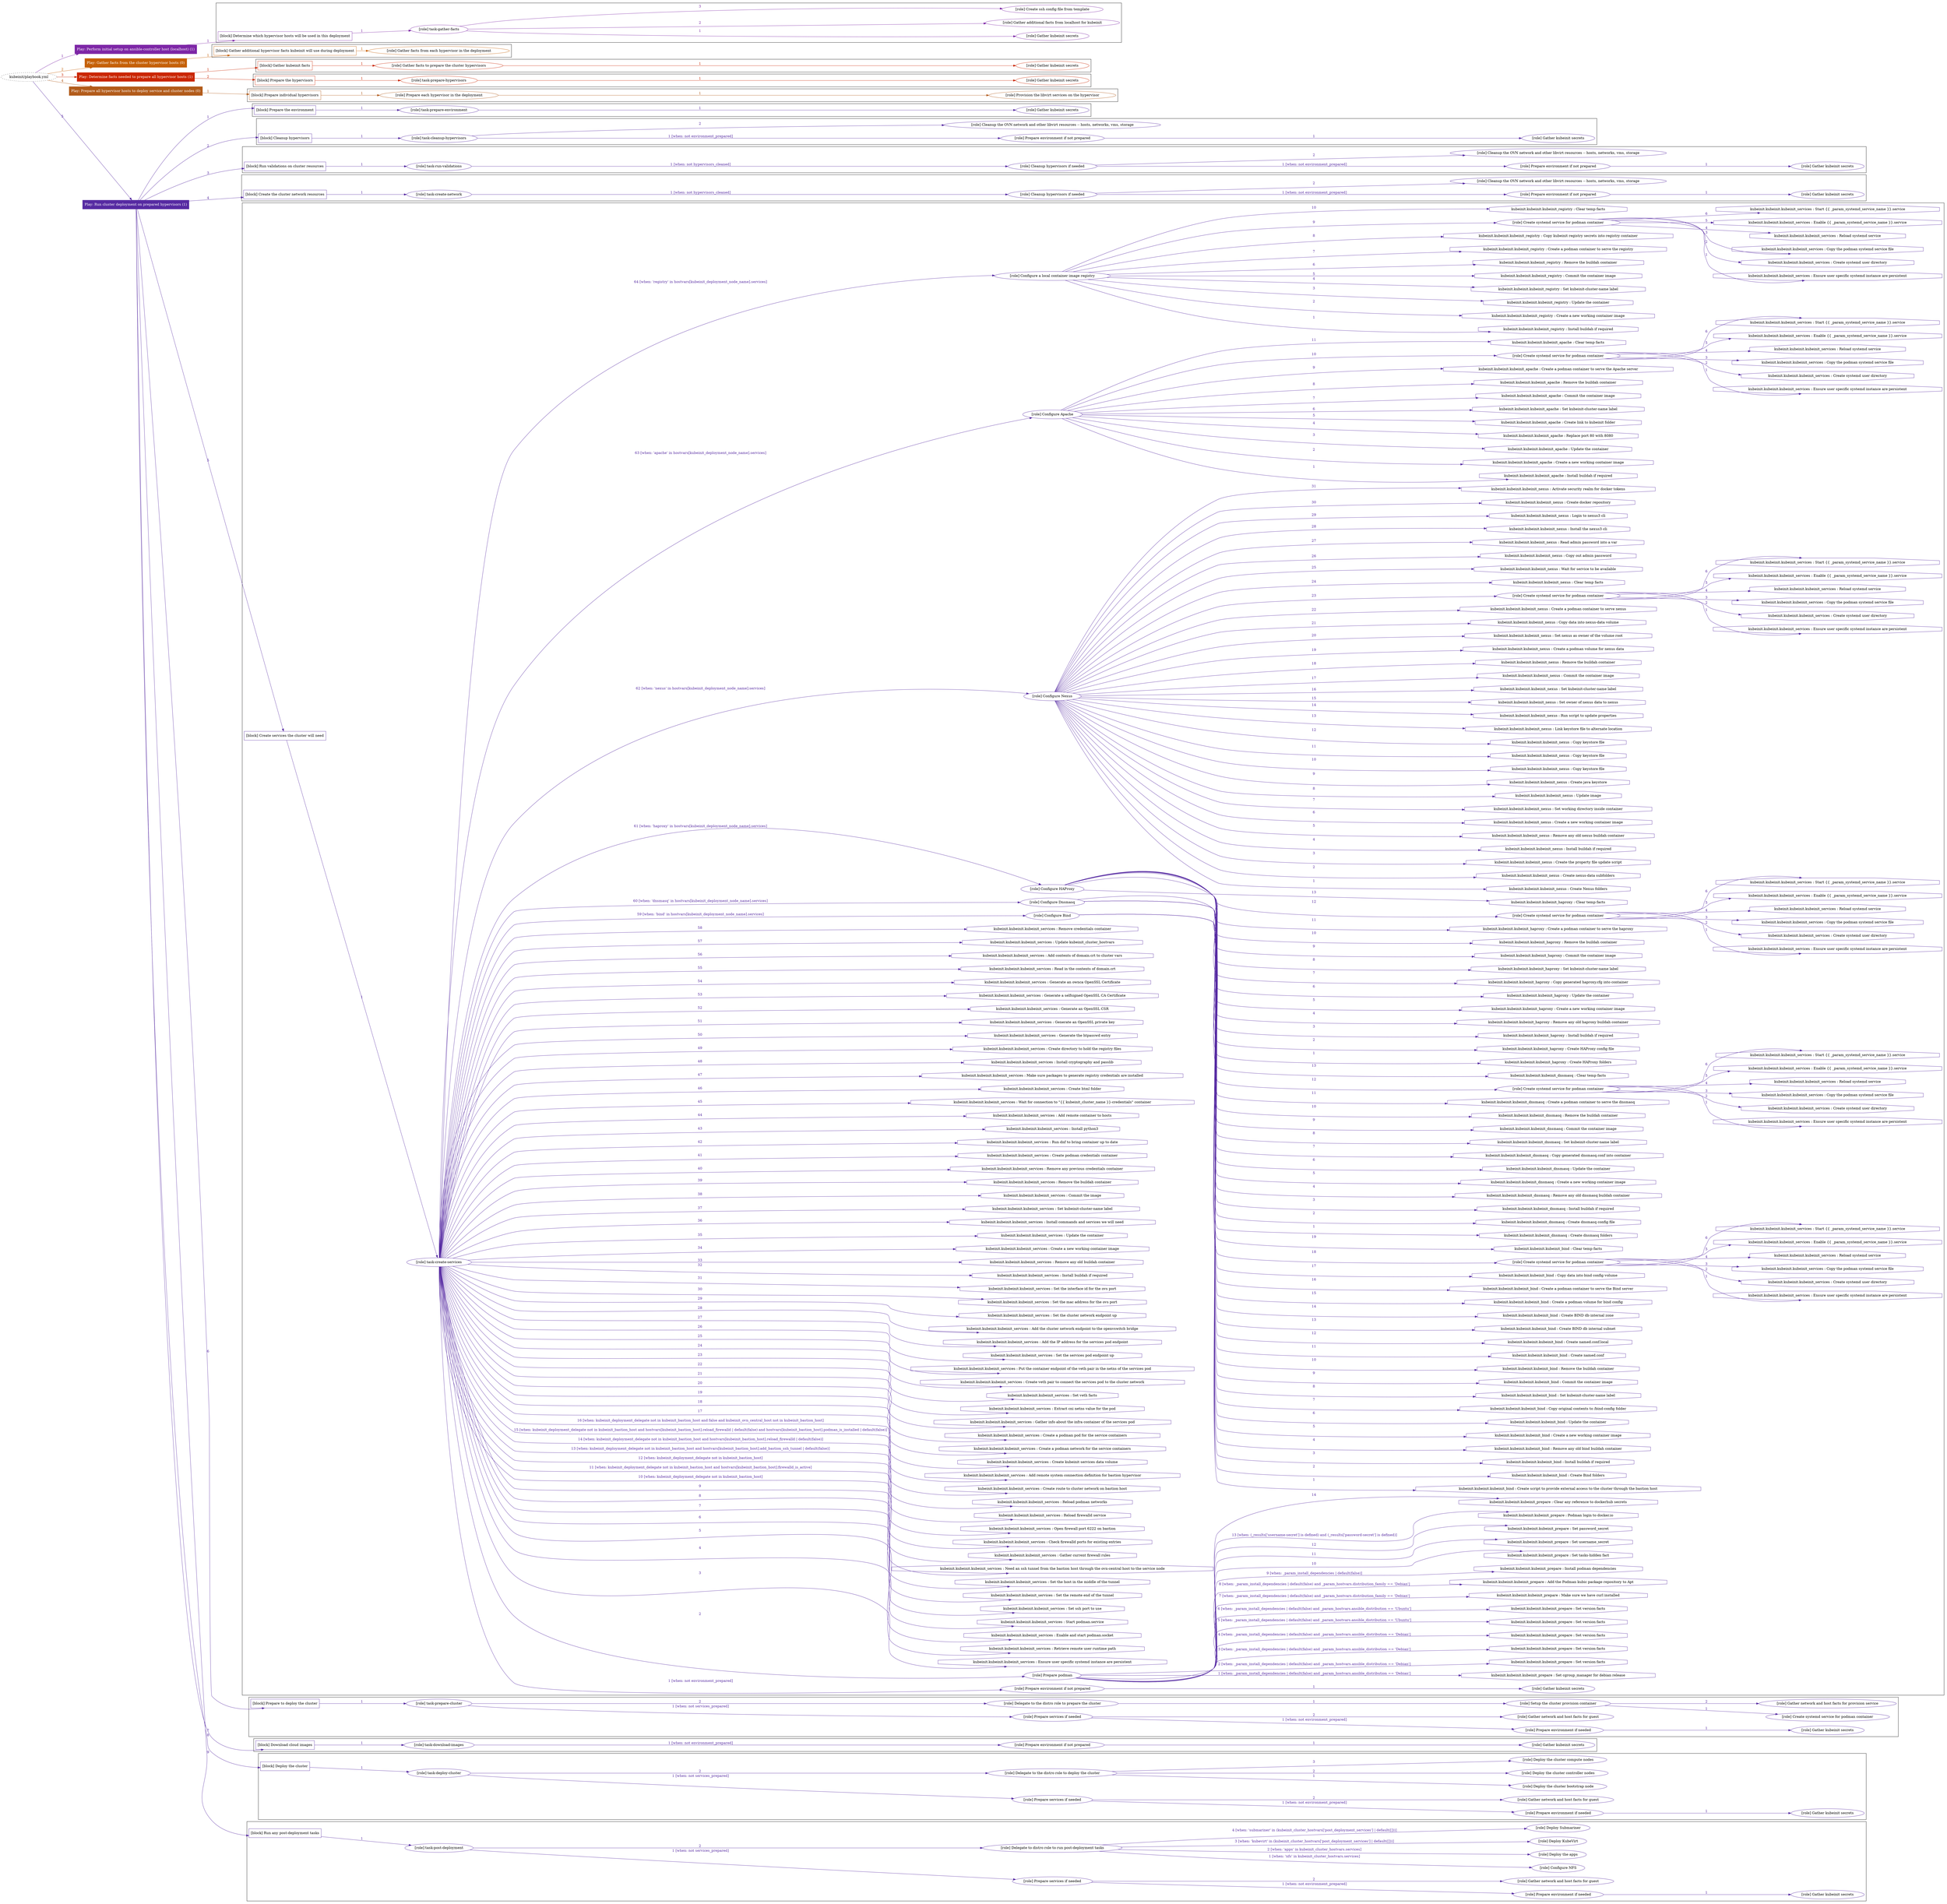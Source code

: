 digraph {
	graph [concentrate=true ordering=in rankdir=LR ratio=fill]
	edge [esep=5 sep=10]
	"kubeinit/playbook.yml" [URL="/home/runner/work/kubeinit/kubeinit/kubeinit/playbook.yml" id=playbook_8dcc1676 style=dotted]
	"kubeinit/playbook.yml" -> play_970988ad [label="1 " color="#7d26a6" fontcolor="#7d26a6" id=edge_f801c843 labeltooltip="1 " tooltip="1 "]
	subgraph "Play: Perform initial setup on ansible-controller host (localhost) (1)" {
		play_970988ad [label="Play: Perform initial setup on ansible-controller host (localhost) (1)" URL="/home/runner/work/kubeinit/kubeinit/kubeinit/playbook.yml" color="#7d26a6" fontcolor="#ffffff" id=play_970988ad shape=box style=filled tooltip=localhost]
		play_970988ad -> block_2c1fb09c [label=1 color="#7d26a6" fontcolor="#7d26a6" id=edge_cf0d959c labeltooltip=1 tooltip=1]
		subgraph cluster_block_2c1fb09c {
			block_2c1fb09c [label="[block] Determine which hypervisor hosts will be used in this deployment" URL="/home/runner/work/kubeinit/kubeinit/kubeinit/playbook.yml" color="#7d26a6" id=block_2c1fb09c labeltooltip="Determine which hypervisor hosts will be used in this deployment" shape=box tooltip="Determine which hypervisor hosts will be used in this deployment"]
			block_2c1fb09c -> role_58564a1c [label="1 " color="#7d26a6" fontcolor="#7d26a6" id=edge_1528fded labeltooltip="1 " tooltip="1 "]
			subgraph "task-gather-facts" {
				role_58564a1c [label="[role] task-gather-facts" URL="/home/runner/work/kubeinit/kubeinit/kubeinit/playbook.yml" color="#7d26a6" id=role_58564a1c tooltip="task-gather-facts"]
				role_58564a1c -> role_fccb63ac [label="1 " color="#7d26a6" fontcolor="#7d26a6" id=edge_58966a15 labeltooltip="1 " tooltip="1 "]
				subgraph "Gather kubeinit secrets" {
					role_fccb63ac [label="[role] Gather kubeinit secrets" URL="/home/runner/.ansible/collections/ansible_collections/kubeinit/kubeinit/roles/kubeinit_prepare/tasks/build_hypervisors_group.yml" color="#7d26a6" id=role_fccb63ac tooltip="Gather kubeinit secrets"]
				}
				role_58564a1c -> role_9b510d41 [label="2 " color="#7d26a6" fontcolor="#7d26a6" id=edge_401d4c84 labeltooltip="2 " tooltip="2 "]
				subgraph "Gather additional facts from localhost for kubeinit" {
					role_9b510d41 [label="[role] Gather additional facts from localhost for kubeinit" URL="/home/runner/.ansible/collections/ansible_collections/kubeinit/kubeinit/roles/kubeinit_prepare/tasks/build_hypervisors_group.yml" color="#7d26a6" id=role_9b510d41 tooltip="Gather additional facts from localhost for kubeinit"]
				}
				role_58564a1c -> role_879363a9 [label="3 " color="#7d26a6" fontcolor="#7d26a6" id=edge_184c552b labeltooltip="3 " tooltip="3 "]
				subgraph "Create ssh config file from template" {
					role_879363a9 [label="[role] Create ssh config file from template" URL="/home/runner/.ansible/collections/ansible_collections/kubeinit/kubeinit/roles/kubeinit_prepare/tasks/build_hypervisors_group.yml" color="#7d26a6" id=role_879363a9 tooltip="Create ssh config file from template"]
				}
			}
		}
	}
	"kubeinit/playbook.yml" -> play_231c26c7 [label="2 " color="#c56007" fontcolor="#c56007" id=edge_9fe19e28 labeltooltip="2 " tooltip="2 "]
	subgraph "Play: Gather facts from the cluster hypervisor hosts (0)" {
		play_231c26c7 [label="Play: Gather facts from the cluster hypervisor hosts (0)" URL="/home/runner/work/kubeinit/kubeinit/kubeinit/playbook.yml" color="#c56007" fontcolor="#ffffff" id=play_231c26c7 shape=box style=filled tooltip="Play: Gather facts from the cluster hypervisor hosts (0)"]
		play_231c26c7 -> block_c5778138 [label=1 color="#c56007" fontcolor="#c56007" id=edge_7739d7a1 labeltooltip=1 tooltip=1]
		subgraph cluster_block_c5778138 {
			block_c5778138 [label="[block] Gather additional hypervisor facts kubeinit will use during deployment" URL="/home/runner/work/kubeinit/kubeinit/kubeinit/playbook.yml" color="#c56007" id=block_c5778138 labeltooltip="Gather additional hypervisor facts kubeinit will use during deployment" shape=box tooltip="Gather additional hypervisor facts kubeinit will use during deployment"]
			block_c5778138 -> role_0805f422 [label="1 " color="#c56007" fontcolor="#c56007" id=edge_d3b005f0 labeltooltip="1 " tooltip="1 "]
			subgraph "Gather facts from each hypervisor in the deployment" {
				role_0805f422 [label="[role] Gather facts from each hypervisor in the deployment" URL="/home/runner/work/kubeinit/kubeinit/kubeinit/playbook.yml" color="#c56007" id=role_0805f422 tooltip="Gather facts from each hypervisor in the deployment"]
			}
		}
	}
	"kubeinit/playbook.yml" -> play_50b07613 [label="3 " color="#ca2602" fontcolor="#ca2602" id=edge_6b26493d labeltooltip="3 " tooltip="3 "]
	subgraph "Play: Determine facts needed to prepare all hypervisor hosts (1)" {
		play_50b07613 [label="Play: Determine facts needed to prepare all hypervisor hosts (1)" URL="/home/runner/work/kubeinit/kubeinit/kubeinit/playbook.yml" color="#ca2602" fontcolor="#ffffff" id=play_50b07613 shape=box style=filled tooltip=localhost]
		play_50b07613 -> block_d67e2e2f [label=1 color="#ca2602" fontcolor="#ca2602" id=edge_35666190 labeltooltip=1 tooltip=1]
		subgraph cluster_block_d67e2e2f {
			block_d67e2e2f [label="[block] Gather kubeinit facts" URL="/home/runner/work/kubeinit/kubeinit/kubeinit/playbook.yml" color="#ca2602" id=block_d67e2e2f labeltooltip="Gather kubeinit facts" shape=box tooltip="Gather kubeinit facts"]
			block_d67e2e2f -> role_952aa77e [label="1 " color="#ca2602" fontcolor="#ca2602" id=edge_cf92b49c labeltooltip="1 " tooltip="1 "]
			subgraph "Gather facts to prepare the cluster hypervisors" {
				role_952aa77e [label="[role] Gather facts to prepare the cluster hypervisors" URL="/home/runner/work/kubeinit/kubeinit/kubeinit/playbook.yml" color="#ca2602" id=role_952aa77e tooltip="Gather facts to prepare the cluster hypervisors"]
				role_952aa77e -> role_b713146e [label="1 " color="#ca2602" fontcolor="#ca2602" id=edge_6ae283c7 labeltooltip="1 " tooltip="1 "]
				subgraph "Gather kubeinit secrets" {
					role_b713146e [label="[role] Gather kubeinit secrets" URL="/home/runner/.ansible/collections/ansible_collections/kubeinit/kubeinit/roles/kubeinit_prepare/tasks/gather_kubeinit_facts.yml" color="#ca2602" id=role_b713146e tooltip="Gather kubeinit secrets"]
				}
			}
		}
		play_50b07613 -> block_a665761b [label=2 color="#ca2602" fontcolor="#ca2602" id=edge_9f88922d labeltooltip=2 tooltip=2]
		subgraph cluster_block_a665761b {
			block_a665761b [label="[block] Prepare the hypervisors" URL="/home/runner/work/kubeinit/kubeinit/kubeinit/playbook.yml" color="#ca2602" id=block_a665761b labeltooltip="Prepare the hypervisors" shape=box tooltip="Prepare the hypervisors"]
			block_a665761b -> role_00af970e [label="1 " color="#ca2602" fontcolor="#ca2602" id=edge_9d34439a labeltooltip="1 " tooltip="1 "]
			subgraph "task-prepare-hypervisors" {
				role_00af970e [label="[role] task-prepare-hypervisors" URL="/home/runner/work/kubeinit/kubeinit/kubeinit/playbook.yml" color="#ca2602" id=role_00af970e tooltip="task-prepare-hypervisors"]
				role_00af970e -> role_6a315056 [label="1 " color="#ca2602" fontcolor="#ca2602" id=edge_e9b7357d labeltooltip="1 " tooltip="1 "]
				subgraph "Gather kubeinit secrets" {
					role_6a315056 [label="[role] Gather kubeinit secrets" URL="/home/runner/.ansible/collections/ansible_collections/kubeinit/kubeinit/roles/kubeinit_prepare/tasks/gather_kubeinit_facts.yml" color="#ca2602" id=role_6a315056 tooltip="Gather kubeinit secrets"]
				}
			}
		}
	}
	"kubeinit/playbook.yml" -> play_366c1724 [label="4 " color="#b25b1a" fontcolor="#b25b1a" id=edge_40d4ef09 labeltooltip="4 " tooltip="4 "]
	subgraph "Play: Prepare all hypervisor hosts to deploy service and cluster nodes (0)" {
		play_366c1724 [label="Play: Prepare all hypervisor hosts to deploy service and cluster nodes (0)" URL="/home/runner/work/kubeinit/kubeinit/kubeinit/playbook.yml" color="#b25b1a" fontcolor="#ffffff" id=play_366c1724 shape=box style=filled tooltip="Play: Prepare all hypervisor hosts to deploy service and cluster nodes (0)"]
		play_366c1724 -> block_e5580016 [label=1 color="#b25b1a" fontcolor="#b25b1a" id=edge_804994db labeltooltip=1 tooltip=1]
		subgraph cluster_block_e5580016 {
			block_e5580016 [label="[block] Prepare individual hypervisors" URL="/home/runner/work/kubeinit/kubeinit/kubeinit/playbook.yml" color="#b25b1a" id=block_e5580016 labeltooltip="Prepare individual hypervisors" shape=box tooltip="Prepare individual hypervisors"]
			block_e5580016 -> role_d596fbb3 [label="1 " color="#b25b1a" fontcolor="#b25b1a" id=edge_4e9a7c01 labeltooltip="1 " tooltip="1 "]
			subgraph "Prepare each hypervisor in the deployment" {
				role_d596fbb3 [label="[role] Prepare each hypervisor in the deployment" URL="/home/runner/work/kubeinit/kubeinit/kubeinit/playbook.yml" color="#b25b1a" id=role_d596fbb3 tooltip="Prepare each hypervisor in the deployment"]
				role_d596fbb3 -> role_43113892 [label="1 " color="#b25b1a" fontcolor="#b25b1a" id=edge_d04d8aa6 labeltooltip="1 " tooltip="1 "]
				subgraph "Provision the libvirt services on the hypervisor" {
					role_43113892 [label="[role] Provision the libvirt services on the hypervisor" URL="/home/runner/.ansible/collections/ansible_collections/kubeinit/kubeinit/roles/kubeinit_prepare/tasks/prepare_hypervisor.yml" color="#b25b1a" id=role_43113892 tooltip="Provision the libvirt services on the hypervisor"]
				}
			}
		}
	}
	"kubeinit/playbook.yml" -> play_7bd31738 [label="5 " color="#562aa2" fontcolor="#562aa2" id=edge_130aebb4 labeltooltip="5 " tooltip="5 "]
	subgraph "Play: Run cluster deployment on prepared hypervisors (1)" {
		play_7bd31738 [label="Play: Run cluster deployment on prepared hypervisors (1)" URL="/home/runner/work/kubeinit/kubeinit/kubeinit/playbook.yml" color="#562aa2" fontcolor="#ffffff" id=play_7bd31738 shape=box style=filled tooltip=localhost]
		play_7bd31738 -> block_77352706 [label=1 color="#562aa2" fontcolor="#562aa2" id=edge_1d4d80d8 labeltooltip=1 tooltip=1]
		subgraph cluster_block_77352706 {
			block_77352706 [label="[block] Prepare the environment" URL="/home/runner/work/kubeinit/kubeinit/kubeinit/playbook.yml" color="#562aa2" id=block_77352706 labeltooltip="Prepare the environment" shape=box tooltip="Prepare the environment"]
			block_77352706 -> role_cfef442d [label="1 " color="#562aa2" fontcolor="#562aa2" id=edge_b6364ab1 labeltooltip="1 " tooltip="1 "]
			subgraph "task-prepare-environment" {
				role_cfef442d [label="[role] task-prepare-environment" URL="/home/runner/work/kubeinit/kubeinit/kubeinit/playbook.yml" color="#562aa2" id=role_cfef442d tooltip="task-prepare-environment"]
				role_cfef442d -> role_1b22a525 [label="1 " color="#562aa2" fontcolor="#562aa2" id=edge_3bbcfb49 labeltooltip="1 " tooltip="1 "]
				subgraph "Gather kubeinit secrets" {
					role_1b22a525 [label="[role] Gather kubeinit secrets" URL="/home/runner/.ansible/collections/ansible_collections/kubeinit/kubeinit/roles/kubeinit_prepare/tasks/gather_kubeinit_facts.yml" color="#562aa2" id=role_1b22a525 tooltip="Gather kubeinit secrets"]
				}
			}
		}
		play_7bd31738 -> block_15658205 [label=2 color="#562aa2" fontcolor="#562aa2" id=edge_165661b1 labeltooltip=2 tooltip=2]
		subgraph cluster_block_15658205 {
			block_15658205 [label="[block] Cleanup hypervisors" URL="/home/runner/work/kubeinit/kubeinit/kubeinit/playbook.yml" color="#562aa2" id=block_15658205 labeltooltip="Cleanup hypervisors" shape=box tooltip="Cleanup hypervisors"]
			block_15658205 -> role_5af09b1b [label="1 " color="#562aa2" fontcolor="#562aa2" id=edge_648a9f59 labeltooltip="1 " tooltip="1 "]
			subgraph "task-cleanup-hypervisors" {
				role_5af09b1b [label="[role] task-cleanup-hypervisors" URL="/home/runner/work/kubeinit/kubeinit/kubeinit/playbook.yml" color="#562aa2" id=role_5af09b1b tooltip="task-cleanup-hypervisors"]
				role_5af09b1b -> role_79884c0b [label="1 [when: not environment_prepared]" color="#562aa2" fontcolor="#562aa2" id=edge_a5df5f03 labeltooltip="1 [when: not environment_prepared]" tooltip="1 [when: not environment_prepared]"]
				subgraph "Prepare environment if not prepared" {
					role_79884c0b [label="[role] Prepare environment if not prepared" URL="/home/runner/.ansible/collections/ansible_collections/kubeinit/kubeinit/roles/kubeinit_prepare/tasks/cleanup_hypervisors.yml" color="#562aa2" id=role_79884c0b tooltip="Prepare environment if not prepared"]
					role_79884c0b -> role_c3d30fc4 [label="1 " color="#562aa2" fontcolor="#562aa2" id=edge_4ff2900e labeltooltip="1 " tooltip="1 "]
					subgraph "Gather kubeinit secrets" {
						role_c3d30fc4 [label="[role] Gather kubeinit secrets" URL="/home/runner/.ansible/collections/ansible_collections/kubeinit/kubeinit/roles/kubeinit_prepare/tasks/gather_kubeinit_facts.yml" color="#562aa2" id=role_c3d30fc4 tooltip="Gather kubeinit secrets"]
					}
				}
				role_5af09b1b -> role_26faccd1 [label="2 " color="#562aa2" fontcolor="#562aa2" id=edge_be060b5e labeltooltip="2 " tooltip="2 "]
				subgraph "Cleanup the OVN network and other libvirt resources -- hosts, networks, vms, storage" {
					role_26faccd1 [label="[role] Cleanup the OVN network and other libvirt resources -- hosts, networks, vms, storage" URL="/home/runner/.ansible/collections/ansible_collections/kubeinit/kubeinit/roles/kubeinit_prepare/tasks/cleanup_hypervisors.yml" color="#562aa2" id=role_26faccd1 tooltip="Cleanup the OVN network and other libvirt resources -- hosts, networks, vms, storage"]
				}
			}
		}
		play_7bd31738 -> block_85700ec8 [label=3 color="#562aa2" fontcolor="#562aa2" id=edge_fe689d68 labeltooltip=3 tooltip=3]
		subgraph cluster_block_85700ec8 {
			block_85700ec8 [label="[block] Run validations on cluster resources" URL="/home/runner/work/kubeinit/kubeinit/kubeinit/playbook.yml" color="#562aa2" id=block_85700ec8 labeltooltip="Run validations on cluster resources" shape=box tooltip="Run validations on cluster resources"]
			block_85700ec8 -> role_cb4842cf [label="1 " color="#562aa2" fontcolor="#562aa2" id=edge_7bf588b5 labeltooltip="1 " tooltip="1 "]
			subgraph "task-run-validations" {
				role_cb4842cf [label="[role] task-run-validations" URL="/home/runner/work/kubeinit/kubeinit/kubeinit/playbook.yml" color="#562aa2" id=role_cb4842cf tooltip="task-run-validations"]
				role_cb4842cf -> role_9a806942 [label="1 [when: not hypervisors_cleaned]" color="#562aa2" fontcolor="#562aa2" id=edge_5cef7b49 labeltooltip="1 [when: not hypervisors_cleaned]" tooltip="1 [when: not hypervisors_cleaned]"]
				subgraph "Cleanup hypervisors if needed" {
					role_9a806942 [label="[role] Cleanup hypervisors if needed" URL="/home/runner/.ansible/collections/ansible_collections/kubeinit/kubeinit/roles/kubeinit_validations/tasks/main.yml" color="#562aa2" id=role_9a806942 tooltip="Cleanup hypervisors if needed"]
					role_9a806942 -> role_3ca6f258 [label="1 [when: not environment_prepared]" color="#562aa2" fontcolor="#562aa2" id=edge_b88d7a99 labeltooltip="1 [when: not environment_prepared]" tooltip="1 [when: not environment_prepared]"]
					subgraph "Prepare environment if not prepared" {
						role_3ca6f258 [label="[role] Prepare environment if not prepared" URL="/home/runner/.ansible/collections/ansible_collections/kubeinit/kubeinit/roles/kubeinit_prepare/tasks/cleanup_hypervisors.yml" color="#562aa2" id=role_3ca6f258 tooltip="Prepare environment if not prepared"]
						role_3ca6f258 -> role_67dda730 [label="1 " color="#562aa2" fontcolor="#562aa2" id=edge_d57c7b10 labeltooltip="1 " tooltip="1 "]
						subgraph "Gather kubeinit secrets" {
							role_67dda730 [label="[role] Gather kubeinit secrets" URL="/home/runner/.ansible/collections/ansible_collections/kubeinit/kubeinit/roles/kubeinit_prepare/tasks/gather_kubeinit_facts.yml" color="#562aa2" id=role_67dda730 tooltip="Gather kubeinit secrets"]
						}
					}
					role_9a806942 -> role_2fdb0a48 [label="2 " color="#562aa2" fontcolor="#562aa2" id=edge_858a837b labeltooltip="2 " tooltip="2 "]
					subgraph "Cleanup the OVN network and other libvirt resources -- hosts, networks, vms, storage" {
						role_2fdb0a48 [label="[role] Cleanup the OVN network and other libvirt resources -- hosts, networks, vms, storage" URL="/home/runner/.ansible/collections/ansible_collections/kubeinit/kubeinit/roles/kubeinit_prepare/tasks/cleanup_hypervisors.yml" color="#562aa2" id=role_2fdb0a48 tooltip="Cleanup the OVN network and other libvirt resources -- hosts, networks, vms, storage"]
					}
				}
			}
		}
		play_7bd31738 -> block_3c92bfa6 [label=4 color="#562aa2" fontcolor="#562aa2" id=edge_6640250d labeltooltip=4 tooltip=4]
		subgraph cluster_block_3c92bfa6 {
			block_3c92bfa6 [label="[block] Create the cluster network resources" URL="/home/runner/work/kubeinit/kubeinit/kubeinit/playbook.yml" color="#562aa2" id=block_3c92bfa6 labeltooltip="Create the cluster network resources" shape=box tooltip="Create the cluster network resources"]
			block_3c92bfa6 -> role_8d46f5e7 [label="1 " color="#562aa2" fontcolor="#562aa2" id=edge_35124028 labeltooltip="1 " tooltip="1 "]
			subgraph "task-create-network" {
				role_8d46f5e7 [label="[role] task-create-network" URL="/home/runner/work/kubeinit/kubeinit/kubeinit/playbook.yml" color="#562aa2" id=role_8d46f5e7 tooltip="task-create-network"]
				role_8d46f5e7 -> role_de2e7a2e [label="1 [when: not hypervisors_cleaned]" color="#562aa2" fontcolor="#562aa2" id=edge_797d5a73 labeltooltip="1 [when: not hypervisors_cleaned]" tooltip="1 [when: not hypervisors_cleaned]"]
				subgraph "Cleanup hypervisors if needed" {
					role_de2e7a2e [label="[role] Cleanup hypervisors if needed" URL="/home/runner/.ansible/collections/ansible_collections/kubeinit/kubeinit/roles/kubeinit_libvirt/tasks/create_network.yml" color="#562aa2" id=role_de2e7a2e tooltip="Cleanup hypervisors if needed"]
					role_de2e7a2e -> role_1eb7ea2d [label="1 [when: not environment_prepared]" color="#562aa2" fontcolor="#562aa2" id=edge_ca6c9de4 labeltooltip="1 [when: not environment_prepared]" tooltip="1 [when: not environment_prepared]"]
					subgraph "Prepare environment if not prepared" {
						role_1eb7ea2d [label="[role] Prepare environment if not prepared" URL="/home/runner/.ansible/collections/ansible_collections/kubeinit/kubeinit/roles/kubeinit_prepare/tasks/cleanup_hypervisors.yml" color="#562aa2" id=role_1eb7ea2d tooltip="Prepare environment if not prepared"]
						role_1eb7ea2d -> role_e9dc9799 [label="1 " color="#562aa2" fontcolor="#562aa2" id=edge_8658b46e labeltooltip="1 " tooltip="1 "]
						subgraph "Gather kubeinit secrets" {
							role_e9dc9799 [label="[role] Gather kubeinit secrets" URL="/home/runner/.ansible/collections/ansible_collections/kubeinit/kubeinit/roles/kubeinit_prepare/tasks/gather_kubeinit_facts.yml" color="#562aa2" id=role_e9dc9799 tooltip="Gather kubeinit secrets"]
						}
					}
					role_de2e7a2e -> role_a7c398c8 [label="2 " color="#562aa2" fontcolor="#562aa2" id=edge_89f1076e labeltooltip="2 " tooltip="2 "]
					subgraph "Cleanup the OVN network and other libvirt resources -- hosts, networks, vms, storage" {
						role_a7c398c8 [label="[role] Cleanup the OVN network and other libvirt resources -- hosts, networks, vms, storage" URL="/home/runner/.ansible/collections/ansible_collections/kubeinit/kubeinit/roles/kubeinit_prepare/tasks/cleanup_hypervisors.yml" color="#562aa2" id=role_a7c398c8 tooltip="Cleanup the OVN network and other libvirt resources -- hosts, networks, vms, storage"]
					}
				}
			}
		}
		play_7bd31738 -> block_d4c4baeb [label=5 color="#562aa2" fontcolor="#562aa2" id=edge_b2eef570 labeltooltip=5 tooltip=5]
		subgraph cluster_block_d4c4baeb {
			block_d4c4baeb [label="[block] Create services the cluster will need" URL="/home/runner/work/kubeinit/kubeinit/kubeinit/playbook.yml" color="#562aa2" id=block_d4c4baeb labeltooltip="Create services the cluster will need" shape=box tooltip="Create services the cluster will need"]
			block_d4c4baeb -> role_6b05578a [label="1 " color="#562aa2" fontcolor="#562aa2" id=edge_c276fcf9 labeltooltip="1 " tooltip="1 "]
			subgraph "task-create-services" {
				role_6b05578a [label="[role] task-create-services" URL="/home/runner/work/kubeinit/kubeinit/kubeinit/playbook.yml" color="#562aa2" id=role_6b05578a tooltip="task-create-services"]
				role_6b05578a -> role_e57ab392 [label="1 [when: not environment_prepared]" color="#562aa2" fontcolor="#562aa2" id=edge_0d198d68 labeltooltip="1 [when: not environment_prepared]" tooltip="1 [when: not environment_prepared]"]
				subgraph "Prepare environment if not prepared" {
					role_e57ab392 [label="[role] Prepare environment if not prepared" URL="/home/runner/.ansible/collections/ansible_collections/kubeinit/kubeinit/roles/kubeinit_services/tasks/main.yml" color="#562aa2" id=role_e57ab392 tooltip="Prepare environment if not prepared"]
					role_e57ab392 -> role_50650ad3 [label="1 " color="#562aa2" fontcolor="#562aa2" id=edge_6b582c9a labeltooltip="1 " tooltip="1 "]
					subgraph "Gather kubeinit secrets" {
						role_50650ad3 [label="[role] Gather kubeinit secrets" URL="/home/runner/.ansible/collections/ansible_collections/kubeinit/kubeinit/roles/kubeinit_prepare/tasks/gather_kubeinit_facts.yml" color="#562aa2" id=role_50650ad3 tooltip="Gather kubeinit secrets"]
					}
				}
				role_6b05578a -> role_4b1711e8 [label="2 " color="#562aa2" fontcolor="#562aa2" id=edge_a0f39463 labeltooltip="2 " tooltip="2 "]
				subgraph "Prepare podman" {
					role_4b1711e8 [label="[role] Prepare podman" URL="/home/runner/.ansible/collections/ansible_collections/kubeinit/kubeinit/roles/kubeinit_services/tasks/00_create_service_pod.yml" color="#562aa2" id=role_4b1711e8 tooltip="Prepare podman"]
					task_d5e86b26 [label="kubeinit.kubeinit.kubeinit_prepare : Set cgroup_manager for debian release" URL="/home/runner/.ansible/collections/ansible_collections/kubeinit/kubeinit/roles/kubeinit_prepare/tasks/prepare_podman.yml" color="#562aa2" id=task_d5e86b26 shape=octagon tooltip="kubeinit.kubeinit.kubeinit_prepare : Set cgroup_manager for debian release"]
					role_4b1711e8 -> task_d5e86b26 [label="1 [when: _param_install_dependencies | default(false) and _param_hostvars.ansible_distribution == 'Debian']" color="#562aa2" fontcolor="#562aa2" id=edge_1a6a3668 labeltooltip="1 [when: _param_install_dependencies | default(false) and _param_hostvars.ansible_distribution == 'Debian']" tooltip="1 [when: _param_install_dependencies | default(false) and _param_hostvars.ansible_distribution == 'Debian']"]
					task_8a99bff5 [label="kubeinit.kubeinit.kubeinit_prepare : Set version facts" URL="/home/runner/.ansible/collections/ansible_collections/kubeinit/kubeinit/roles/kubeinit_prepare/tasks/prepare_podman.yml" color="#562aa2" id=task_8a99bff5 shape=octagon tooltip="kubeinit.kubeinit.kubeinit_prepare : Set version facts"]
					role_4b1711e8 -> task_8a99bff5 [label="2 [when: _param_install_dependencies | default(false) and _param_hostvars.ansible_distribution == 'Debian']" color="#562aa2" fontcolor="#562aa2" id=edge_6fd91ffe labeltooltip="2 [when: _param_install_dependencies | default(false) and _param_hostvars.ansible_distribution == 'Debian']" tooltip="2 [when: _param_install_dependencies | default(false) and _param_hostvars.ansible_distribution == 'Debian']"]
					task_679f5e7d [label="kubeinit.kubeinit.kubeinit_prepare : Set version facts" URL="/home/runner/.ansible/collections/ansible_collections/kubeinit/kubeinit/roles/kubeinit_prepare/tasks/prepare_podman.yml" color="#562aa2" id=task_679f5e7d shape=octagon tooltip="kubeinit.kubeinit.kubeinit_prepare : Set version facts"]
					role_4b1711e8 -> task_679f5e7d [label="3 [when: _param_install_dependencies | default(false) and _param_hostvars.ansible_distribution == 'Debian']" color="#562aa2" fontcolor="#562aa2" id=edge_ab3411e8 labeltooltip="3 [when: _param_install_dependencies | default(false) and _param_hostvars.ansible_distribution == 'Debian']" tooltip="3 [when: _param_install_dependencies | default(false) and _param_hostvars.ansible_distribution == 'Debian']"]
					task_be090a1f [label="kubeinit.kubeinit.kubeinit_prepare : Set version facts" URL="/home/runner/.ansible/collections/ansible_collections/kubeinit/kubeinit/roles/kubeinit_prepare/tasks/prepare_podman.yml" color="#562aa2" id=task_be090a1f shape=octagon tooltip="kubeinit.kubeinit.kubeinit_prepare : Set version facts"]
					role_4b1711e8 -> task_be090a1f [label="4 [when: _param_install_dependencies | default(false) and _param_hostvars.ansible_distribution == 'Debian']" color="#562aa2" fontcolor="#562aa2" id=edge_4f9c1c42 labeltooltip="4 [when: _param_install_dependencies | default(false) and _param_hostvars.ansible_distribution == 'Debian']" tooltip="4 [when: _param_install_dependencies | default(false) and _param_hostvars.ansible_distribution == 'Debian']"]
					task_83f7d404 [label="kubeinit.kubeinit.kubeinit_prepare : Set version facts" URL="/home/runner/.ansible/collections/ansible_collections/kubeinit/kubeinit/roles/kubeinit_prepare/tasks/prepare_podman.yml" color="#562aa2" id=task_83f7d404 shape=octagon tooltip="kubeinit.kubeinit.kubeinit_prepare : Set version facts"]
					role_4b1711e8 -> task_83f7d404 [label="5 [when: _param_install_dependencies | default(false) and _param_hostvars.ansible_distribution == 'Ubuntu']" color="#562aa2" fontcolor="#562aa2" id=edge_4cc710df labeltooltip="5 [when: _param_install_dependencies | default(false) and _param_hostvars.ansible_distribution == 'Ubuntu']" tooltip="5 [when: _param_install_dependencies | default(false) and _param_hostvars.ansible_distribution == 'Ubuntu']"]
					task_0dd14f59 [label="kubeinit.kubeinit.kubeinit_prepare : Set version facts" URL="/home/runner/.ansible/collections/ansible_collections/kubeinit/kubeinit/roles/kubeinit_prepare/tasks/prepare_podman.yml" color="#562aa2" id=task_0dd14f59 shape=octagon tooltip="kubeinit.kubeinit.kubeinit_prepare : Set version facts"]
					role_4b1711e8 -> task_0dd14f59 [label="6 [when: _param_install_dependencies | default(false) and _param_hostvars.ansible_distribution == 'Ubuntu']" color="#562aa2" fontcolor="#562aa2" id=edge_da4cbc88 labeltooltip="6 [when: _param_install_dependencies | default(false) and _param_hostvars.ansible_distribution == 'Ubuntu']" tooltip="6 [when: _param_install_dependencies | default(false) and _param_hostvars.ansible_distribution == 'Ubuntu']"]
					task_85d5434b [label="kubeinit.kubeinit.kubeinit_prepare : Make sure we have curl installed" URL="/home/runner/.ansible/collections/ansible_collections/kubeinit/kubeinit/roles/kubeinit_prepare/tasks/prepare_podman.yml" color="#562aa2" id=task_85d5434b shape=octagon tooltip="kubeinit.kubeinit.kubeinit_prepare : Make sure we have curl installed"]
					role_4b1711e8 -> task_85d5434b [label="7 [when: _param_install_dependencies | default(false) and _param_hostvars.distribution_family == 'Debian']" color="#562aa2" fontcolor="#562aa2" id=edge_cb33a59e labeltooltip="7 [when: _param_install_dependencies | default(false) and _param_hostvars.distribution_family == 'Debian']" tooltip="7 [when: _param_install_dependencies | default(false) and _param_hostvars.distribution_family == 'Debian']"]
					task_cc735ffc [label="kubeinit.kubeinit.kubeinit_prepare : Add the Podman kubic package repository to Apt" URL="/home/runner/.ansible/collections/ansible_collections/kubeinit/kubeinit/roles/kubeinit_prepare/tasks/prepare_podman.yml" color="#562aa2" id=task_cc735ffc shape=octagon tooltip="kubeinit.kubeinit.kubeinit_prepare : Add the Podman kubic package repository to Apt"]
					role_4b1711e8 -> task_cc735ffc [label="8 [when: _param_install_dependencies | default(false) and _param_hostvars.distribution_family == 'Debian']" color="#562aa2" fontcolor="#562aa2" id=edge_3df78765 labeltooltip="8 [when: _param_install_dependencies | default(false) and _param_hostvars.distribution_family == 'Debian']" tooltip="8 [when: _param_install_dependencies | default(false) and _param_hostvars.distribution_family == 'Debian']"]
					task_872979d0 [label="kubeinit.kubeinit.kubeinit_prepare : Install podman dependencies" URL="/home/runner/.ansible/collections/ansible_collections/kubeinit/kubeinit/roles/kubeinit_prepare/tasks/prepare_podman.yml" color="#562aa2" id=task_872979d0 shape=octagon tooltip="kubeinit.kubeinit.kubeinit_prepare : Install podman dependencies"]
					role_4b1711e8 -> task_872979d0 [label="9 [when: _param_install_dependencies | default(false)]" color="#562aa2" fontcolor="#562aa2" id=edge_a8b64826 labeltooltip="9 [when: _param_install_dependencies | default(false)]" tooltip="9 [when: _param_install_dependencies | default(false)]"]
					task_e6b687a7 [label="kubeinit.kubeinit.kubeinit_prepare : Set tasks-hidden fact" URL="/home/runner/.ansible/collections/ansible_collections/kubeinit/kubeinit/roles/kubeinit_prepare/tasks/prepare_podman.yml" color="#562aa2" id=task_e6b687a7 shape=octagon tooltip="kubeinit.kubeinit.kubeinit_prepare : Set tasks-hidden fact"]
					role_4b1711e8 -> task_e6b687a7 [label="10 " color="#562aa2" fontcolor="#562aa2" id=edge_62eb76d7 labeltooltip="10 " tooltip="10 "]
					task_b321eff2 [label="kubeinit.kubeinit.kubeinit_prepare : Set username_secret" URL="/home/runner/.ansible/collections/ansible_collections/kubeinit/kubeinit/roles/kubeinit_prepare/tasks/prepare_podman.yml" color="#562aa2" id=task_b321eff2 shape=octagon tooltip="kubeinit.kubeinit.kubeinit_prepare : Set username_secret"]
					role_4b1711e8 -> task_b321eff2 [label="11 " color="#562aa2" fontcolor="#562aa2" id=edge_bab39dbc labeltooltip="11 " tooltip="11 "]
					task_b7046b64 [label="kubeinit.kubeinit.kubeinit_prepare : Set password_secret" URL="/home/runner/.ansible/collections/ansible_collections/kubeinit/kubeinit/roles/kubeinit_prepare/tasks/prepare_podman.yml" color="#562aa2" id=task_b7046b64 shape=octagon tooltip="kubeinit.kubeinit.kubeinit_prepare : Set password_secret"]
					role_4b1711e8 -> task_b7046b64 [label="12 " color="#562aa2" fontcolor="#562aa2" id=edge_c68c4663 labeltooltip="12 " tooltip="12 "]
					task_ef0e42bb [label="kubeinit.kubeinit.kubeinit_prepare : Podman login to docker.io" URL="/home/runner/.ansible/collections/ansible_collections/kubeinit/kubeinit/roles/kubeinit_prepare/tasks/prepare_podman.yml" color="#562aa2" id=task_ef0e42bb shape=octagon tooltip="kubeinit.kubeinit.kubeinit_prepare : Podman login to docker.io"]
					role_4b1711e8 -> task_ef0e42bb [label="13 [when: (_results['username-secret'] is defined) and (_results['password-secret'] is defined)]" color="#562aa2" fontcolor="#562aa2" id=edge_ccaeb9ef labeltooltip="13 [when: (_results['username-secret'] is defined) and (_results['password-secret'] is defined)]" tooltip="13 [when: (_results['username-secret'] is defined) and (_results['password-secret'] is defined)]"]
					task_22cd2c4e [label="kubeinit.kubeinit.kubeinit_prepare : Clear any reference to dockerhub secrets" URL="/home/runner/.ansible/collections/ansible_collections/kubeinit/kubeinit/roles/kubeinit_prepare/tasks/prepare_podman.yml" color="#562aa2" id=task_22cd2c4e shape=octagon tooltip="kubeinit.kubeinit.kubeinit_prepare : Clear any reference to dockerhub secrets"]
					role_4b1711e8 -> task_22cd2c4e [label="14 " color="#562aa2" fontcolor="#562aa2" id=edge_fa11d98f labeltooltip="14 " tooltip="14 "]
				}
				task_4893543a [label="kubeinit.kubeinit.kubeinit_services : Ensure user specific systemd instance are persistent" URL="/home/runner/.ansible/collections/ansible_collections/kubeinit/kubeinit/roles/kubeinit_services/tasks/00_create_service_pod.yml" color="#562aa2" id=task_4893543a shape=octagon tooltip="kubeinit.kubeinit.kubeinit_services : Ensure user specific systemd instance are persistent"]
				role_6b05578a -> task_4893543a [label="3 " color="#562aa2" fontcolor="#562aa2" id=edge_6b665e3b labeltooltip="3 " tooltip="3 "]
				task_b3708c88 [label="kubeinit.kubeinit.kubeinit_services : Retrieve remote user runtime path" URL="/home/runner/.ansible/collections/ansible_collections/kubeinit/kubeinit/roles/kubeinit_services/tasks/00_create_service_pod.yml" color="#562aa2" id=task_b3708c88 shape=octagon tooltip="kubeinit.kubeinit.kubeinit_services : Retrieve remote user runtime path"]
				role_6b05578a -> task_b3708c88 [label="4 " color="#562aa2" fontcolor="#562aa2" id=edge_7f27f495 labeltooltip="4 " tooltip="4 "]
				task_aaaf0567 [label="kubeinit.kubeinit.kubeinit_services : Enable and start podman.socket" URL="/home/runner/.ansible/collections/ansible_collections/kubeinit/kubeinit/roles/kubeinit_services/tasks/00_create_service_pod.yml" color="#562aa2" id=task_aaaf0567 shape=octagon tooltip="kubeinit.kubeinit.kubeinit_services : Enable and start podman.socket"]
				role_6b05578a -> task_aaaf0567 [label="5 " color="#562aa2" fontcolor="#562aa2" id=edge_cb40e430 labeltooltip="5 " tooltip="5 "]
				task_163e02ec [label="kubeinit.kubeinit.kubeinit_services : Start podman.service" URL="/home/runner/.ansible/collections/ansible_collections/kubeinit/kubeinit/roles/kubeinit_services/tasks/00_create_service_pod.yml" color="#562aa2" id=task_163e02ec shape=octagon tooltip="kubeinit.kubeinit.kubeinit_services : Start podman.service"]
				role_6b05578a -> task_163e02ec [label="6 " color="#562aa2" fontcolor="#562aa2" id=edge_e66a486e labeltooltip="6 " tooltip="6 "]
				task_0edf20e6 [label="kubeinit.kubeinit.kubeinit_services : Set ssh port to use" URL="/home/runner/.ansible/collections/ansible_collections/kubeinit/kubeinit/roles/kubeinit_services/tasks/00_create_service_pod.yml" color="#562aa2" id=task_0edf20e6 shape=octagon tooltip="kubeinit.kubeinit.kubeinit_services : Set ssh port to use"]
				role_6b05578a -> task_0edf20e6 [label="7 " color="#562aa2" fontcolor="#562aa2" id=edge_f55360bc labeltooltip="7 " tooltip="7 "]
				task_f99298f1 [label="kubeinit.kubeinit.kubeinit_services : Set the remote end of the tunnel" URL="/home/runner/.ansible/collections/ansible_collections/kubeinit/kubeinit/roles/kubeinit_services/tasks/00_create_service_pod.yml" color="#562aa2" id=task_f99298f1 shape=octagon tooltip="kubeinit.kubeinit.kubeinit_services : Set the remote end of the tunnel"]
				role_6b05578a -> task_f99298f1 [label="8 " color="#562aa2" fontcolor="#562aa2" id=edge_cee90632 labeltooltip="8 " tooltip="8 "]
				task_fdae8e08 [label="kubeinit.kubeinit.kubeinit_services : Set the host in the middle of the tunnel" URL="/home/runner/.ansible/collections/ansible_collections/kubeinit/kubeinit/roles/kubeinit_services/tasks/00_create_service_pod.yml" color="#562aa2" id=task_fdae8e08 shape=octagon tooltip="kubeinit.kubeinit.kubeinit_services : Set the host in the middle of the tunnel"]
				role_6b05578a -> task_fdae8e08 [label="9 " color="#562aa2" fontcolor="#562aa2" id=edge_962eabbd labeltooltip="9 " tooltip="9 "]
				task_9296950a [label="kubeinit.kubeinit.kubeinit_services : Need an ssh tunnel from the bastion host through the ovn-central host to the service node" URL="/home/runner/.ansible/collections/ansible_collections/kubeinit/kubeinit/roles/kubeinit_services/tasks/00_create_service_pod.yml" color="#562aa2" id=task_9296950a shape=octagon tooltip="kubeinit.kubeinit.kubeinit_services : Need an ssh tunnel from the bastion host through the ovn-central host to the service node"]
				role_6b05578a -> task_9296950a [label="10 [when: kubeinit_deployment_delegate not in kubeinit_bastion_host]" color="#562aa2" fontcolor="#562aa2" id=edge_3506a7f1 labeltooltip="10 [when: kubeinit_deployment_delegate not in kubeinit_bastion_host]" tooltip="10 [when: kubeinit_deployment_delegate not in kubeinit_bastion_host]"]
				task_d8d28eb5 [label="kubeinit.kubeinit.kubeinit_services : Gather current firewall rules" URL="/home/runner/.ansible/collections/ansible_collections/kubeinit/kubeinit/roles/kubeinit_services/tasks/00_create_service_pod.yml" color="#562aa2" id=task_d8d28eb5 shape=octagon tooltip="kubeinit.kubeinit.kubeinit_services : Gather current firewall rules"]
				role_6b05578a -> task_d8d28eb5 [label="11 [when: kubeinit_deployment_delegate not in kubeinit_bastion_host and hostvars[kubeinit_bastion_host].firewalld_is_active]" color="#562aa2" fontcolor="#562aa2" id=edge_e15aab14 labeltooltip="11 [when: kubeinit_deployment_delegate not in kubeinit_bastion_host and hostvars[kubeinit_bastion_host].firewalld_is_active]" tooltip="11 [when: kubeinit_deployment_delegate not in kubeinit_bastion_host and hostvars[kubeinit_bastion_host].firewalld_is_active]"]
				task_e5d23b97 [label="kubeinit.kubeinit.kubeinit_services : Check firewalld ports for existing entries" URL="/home/runner/.ansible/collections/ansible_collections/kubeinit/kubeinit/roles/kubeinit_services/tasks/00_create_service_pod.yml" color="#562aa2" id=task_e5d23b97 shape=octagon tooltip="kubeinit.kubeinit.kubeinit_services : Check firewalld ports for existing entries"]
				role_6b05578a -> task_e5d23b97 [label="12 [when: kubeinit_deployment_delegate not in kubeinit_bastion_host]" color="#562aa2" fontcolor="#562aa2" id=edge_fc5edac2 labeltooltip="12 [when: kubeinit_deployment_delegate not in kubeinit_bastion_host]" tooltip="12 [when: kubeinit_deployment_delegate not in kubeinit_bastion_host]"]
				task_07a0bf64 [label="kubeinit.kubeinit.kubeinit_services : Open firewall port 6222 on bastion" URL="/home/runner/.ansible/collections/ansible_collections/kubeinit/kubeinit/roles/kubeinit_services/tasks/00_create_service_pod.yml" color="#562aa2" id=task_07a0bf64 shape=octagon tooltip="kubeinit.kubeinit.kubeinit_services : Open firewall port 6222 on bastion"]
				role_6b05578a -> task_07a0bf64 [label="13 [when: kubeinit_deployment_delegate not in kubeinit_bastion_host and hostvars[kubeinit_bastion_host].add_bastion_ssh_tunnel | default(false)]" color="#562aa2" fontcolor="#562aa2" id=edge_a309cf6a labeltooltip="13 [when: kubeinit_deployment_delegate not in kubeinit_bastion_host and hostvars[kubeinit_bastion_host].add_bastion_ssh_tunnel | default(false)]" tooltip="13 [when: kubeinit_deployment_delegate not in kubeinit_bastion_host and hostvars[kubeinit_bastion_host].add_bastion_ssh_tunnel | default(false)]"]
				task_067ba107 [label="kubeinit.kubeinit.kubeinit_services : Reload firewalld service" URL="/home/runner/.ansible/collections/ansible_collections/kubeinit/kubeinit/roles/kubeinit_services/tasks/00_create_service_pod.yml" color="#562aa2" id=task_067ba107 shape=octagon tooltip="kubeinit.kubeinit.kubeinit_services : Reload firewalld service"]
				role_6b05578a -> task_067ba107 [label="14 [when: kubeinit_deployment_delegate not in kubeinit_bastion_host and hostvars[kubeinit_bastion_host].reload_firewalld | default(false)]" color="#562aa2" fontcolor="#562aa2" id=edge_ef377bd7 labeltooltip="14 [when: kubeinit_deployment_delegate not in kubeinit_bastion_host and hostvars[kubeinit_bastion_host].reload_firewalld | default(false)]" tooltip="14 [when: kubeinit_deployment_delegate not in kubeinit_bastion_host and hostvars[kubeinit_bastion_host].reload_firewalld | default(false)]"]
				task_14b55534 [label="kubeinit.kubeinit.kubeinit_services : Reload podman networks" URL="/home/runner/.ansible/collections/ansible_collections/kubeinit/kubeinit/roles/kubeinit_services/tasks/00_create_service_pod.yml" color="#562aa2" id=task_14b55534 shape=octagon tooltip="kubeinit.kubeinit.kubeinit_services : Reload podman networks"]
				role_6b05578a -> task_14b55534 [label="15 [when: kubeinit_deployment_delegate not in kubeinit_bastion_host and hostvars[kubeinit_bastion_host].reload_firewalld | default(false) and hostvars[kubeinit_bastion_host].podman_is_installed | default(false)]" color="#562aa2" fontcolor="#562aa2" id=edge_36516a29 labeltooltip="15 [when: kubeinit_deployment_delegate not in kubeinit_bastion_host and hostvars[kubeinit_bastion_host].reload_firewalld | default(false) and hostvars[kubeinit_bastion_host].podman_is_installed | default(false)]" tooltip="15 [when: kubeinit_deployment_delegate not in kubeinit_bastion_host and hostvars[kubeinit_bastion_host].reload_firewalld | default(false) and hostvars[kubeinit_bastion_host].podman_is_installed | default(false)]"]
				task_ad815a08 [label="kubeinit.kubeinit.kubeinit_services : Create route to cluster network on bastion host" URL="/home/runner/.ansible/collections/ansible_collections/kubeinit/kubeinit/roles/kubeinit_services/tasks/00_create_service_pod.yml" color="#562aa2" id=task_ad815a08 shape=octagon tooltip="kubeinit.kubeinit.kubeinit_services : Create route to cluster network on bastion host"]
				role_6b05578a -> task_ad815a08 [label="16 [when: kubeinit_deployment_delegate not in kubeinit_bastion_host and false and kubeinit_ovn_central_host not in kubeinit_bastion_host]" color="#562aa2" fontcolor="#562aa2" id=edge_80a47ca8 labeltooltip="16 [when: kubeinit_deployment_delegate not in kubeinit_bastion_host and false and kubeinit_ovn_central_host not in kubeinit_bastion_host]" tooltip="16 [when: kubeinit_deployment_delegate not in kubeinit_bastion_host and false and kubeinit_ovn_central_host not in kubeinit_bastion_host]"]
				task_ec878aa2 [label="kubeinit.kubeinit.kubeinit_services : Add remote system connection definition for bastion hypervisor" URL="/home/runner/.ansible/collections/ansible_collections/kubeinit/kubeinit/roles/kubeinit_services/tasks/00_create_service_pod.yml" color="#562aa2" id=task_ec878aa2 shape=octagon tooltip="kubeinit.kubeinit.kubeinit_services : Add remote system connection definition for bastion hypervisor"]
				role_6b05578a -> task_ec878aa2 [label="17 " color="#562aa2" fontcolor="#562aa2" id=edge_d79ec18b labeltooltip="17 " tooltip="17 "]
				task_abe64669 [label="kubeinit.kubeinit.kubeinit_services : Create kubeinit services data volume" URL="/home/runner/.ansible/collections/ansible_collections/kubeinit/kubeinit/roles/kubeinit_services/tasks/00_create_service_pod.yml" color="#562aa2" id=task_abe64669 shape=octagon tooltip="kubeinit.kubeinit.kubeinit_services : Create kubeinit services data volume"]
				role_6b05578a -> task_abe64669 [label="18 " color="#562aa2" fontcolor="#562aa2" id=edge_afc4ebe5 labeltooltip="18 " tooltip="18 "]
				task_ff2e8722 [label="kubeinit.kubeinit.kubeinit_services : Create a podman network for the service containers" URL="/home/runner/.ansible/collections/ansible_collections/kubeinit/kubeinit/roles/kubeinit_services/tasks/00_create_service_pod.yml" color="#562aa2" id=task_ff2e8722 shape=octagon tooltip="kubeinit.kubeinit.kubeinit_services : Create a podman network for the service containers"]
				role_6b05578a -> task_ff2e8722 [label="19 " color="#562aa2" fontcolor="#562aa2" id=edge_31a48a12 labeltooltip="19 " tooltip="19 "]
				task_9bf59377 [label="kubeinit.kubeinit.kubeinit_services : Create a podman pod for the service containers" URL="/home/runner/.ansible/collections/ansible_collections/kubeinit/kubeinit/roles/kubeinit_services/tasks/00_create_service_pod.yml" color="#562aa2" id=task_9bf59377 shape=octagon tooltip="kubeinit.kubeinit.kubeinit_services : Create a podman pod for the service containers"]
				role_6b05578a -> task_9bf59377 [label="20 " color="#562aa2" fontcolor="#562aa2" id=edge_f9ac71b6 labeltooltip="20 " tooltip="20 "]
				task_f5bcdb2e [label="kubeinit.kubeinit.kubeinit_services : Gather info about the infra container of the services pod" URL="/home/runner/.ansible/collections/ansible_collections/kubeinit/kubeinit/roles/kubeinit_services/tasks/00_create_service_pod.yml" color="#562aa2" id=task_f5bcdb2e shape=octagon tooltip="kubeinit.kubeinit.kubeinit_services : Gather info about the infra container of the services pod"]
				role_6b05578a -> task_f5bcdb2e [label="21 " color="#562aa2" fontcolor="#562aa2" id=edge_ada6318f labeltooltip="21 " tooltip="21 "]
				task_f8ad3d33 [label="kubeinit.kubeinit.kubeinit_services : Extract cni netns value for the pod" URL="/home/runner/.ansible/collections/ansible_collections/kubeinit/kubeinit/roles/kubeinit_services/tasks/00_create_service_pod.yml" color="#562aa2" id=task_f8ad3d33 shape=octagon tooltip="kubeinit.kubeinit.kubeinit_services : Extract cni netns value for the pod"]
				role_6b05578a -> task_f8ad3d33 [label="22 " color="#562aa2" fontcolor="#562aa2" id=edge_50fed71f labeltooltip="22 " tooltip="22 "]
				task_cb69e3ae [label="kubeinit.kubeinit.kubeinit_services : Set veth facts" URL="/home/runner/.ansible/collections/ansible_collections/kubeinit/kubeinit/roles/kubeinit_services/tasks/00_create_service_pod.yml" color="#562aa2" id=task_cb69e3ae shape=octagon tooltip="kubeinit.kubeinit.kubeinit_services : Set veth facts"]
				role_6b05578a -> task_cb69e3ae [label="23 " color="#562aa2" fontcolor="#562aa2" id=edge_685c0f19 labeltooltip="23 " tooltip="23 "]
				task_06a937e4 [label="kubeinit.kubeinit.kubeinit_services : Create veth pair to connect the services pod to the cluster network" URL="/home/runner/.ansible/collections/ansible_collections/kubeinit/kubeinit/roles/kubeinit_services/tasks/00_create_service_pod.yml" color="#562aa2" id=task_06a937e4 shape=octagon tooltip="kubeinit.kubeinit.kubeinit_services : Create veth pair to connect the services pod to the cluster network"]
				role_6b05578a -> task_06a937e4 [label="24 " color="#562aa2" fontcolor="#562aa2" id=edge_8b9636b4 labeltooltip="24 " tooltip="24 "]
				task_7ec63fb0 [label="kubeinit.kubeinit.kubeinit_services : Put the container endpoint of the veth pair in the netns of the services pod" URL="/home/runner/.ansible/collections/ansible_collections/kubeinit/kubeinit/roles/kubeinit_services/tasks/00_create_service_pod.yml" color="#562aa2" id=task_7ec63fb0 shape=octagon tooltip="kubeinit.kubeinit.kubeinit_services : Put the container endpoint of the veth pair in the netns of the services pod"]
				role_6b05578a -> task_7ec63fb0 [label="25 " color="#562aa2" fontcolor="#562aa2" id=edge_6231d0c2 labeltooltip="25 " tooltip="25 "]
				task_48aebc3a [label="kubeinit.kubeinit.kubeinit_services : Set the services pod endpoint up" URL="/home/runner/.ansible/collections/ansible_collections/kubeinit/kubeinit/roles/kubeinit_services/tasks/00_create_service_pod.yml" color="#562aa2" id=task_48aebc3a shape=octagon tooltip="kubeinit.kubeinit.kubeinit_services : Set the services pod endpoint up"]
				role_6b05578a -> task_48aebc3a [label="26 " color="#562aa2" fontcolor="#562aa2" id=edge_940fe0a3 labeltooltip="26 " tooltip="26 "]
				task_4a127091 [label="kubeinit.kubeinit.kubeinit_services : Add the IP address for the services pod endpoint" URL="/home/runner/.ansible/collections/ansible_collections/kubeinit/kubeinit/roles/kubeinit_services/tasks/00_create_service_pod.yml" color="#562aa2" id=task_4a127091 shape=octagon tooltip="kubeinit.kubeinit.kubeinit_services : Add the IP address for the services pod endpoint"]
				role_6b05578a -> task_4a127091 [label="27 " color="#562aa2" fontcolor="#562aa2" id=edge_ea3349e9 labeltooltip="27 " tooltip="27 "]
				task_1b932746 [label="kubeinit.kubeinit.kubeinit_services : Add the cluster network endpoint to the openvswitch bridge" URL="/home/runner/.ansible/collections/ansible_collections/kubeinit/kubeinit/roles/kubeinit_services/tasks/00_create_service_pod.yml" color="#562aa2" id=task_1b932746 shape=octagon tooltip="kubeinit.kubeinit.kubeinit_services : Add the cluster network endpoint to the openvswitch bridge"]
				role_6b05578a -> task_1b932746 [label="28 " color="#562aa2" fontcolor="#562aa2" id=edge_b6f84769 labeltooltip="28 " tooltip="28 "]
				task_f3cb018a [label="kubeinit.kubeinit.kubeinit_services : Set the cluster network endpoint up" URL="/home/runner/.ansible/collections/ansible_collections/kubeinit/kubeinit/roles/kubeinit_services/tasks/00_create_service_pod.yml" color="#562aa2" id=task_f3cb018a shape=octagon tooltip="kubeinit.kubeinit.kubeinit_services : Set the cluster network endpoint up"]
				role_6b05578a -> task_f3cb018a [label="29 " color="#562aa2" fontcolor="#562aa2" id=edge_72778066 labeltooltip="29 " tooltip="29 "]
				task_b69e17b3 [label="kubeinit.kubeinit.kubeinit_services : Set the mac address for the ovs port" URL="/home/runner/.ansible/collections/ansible_collections/kubeinit/kubeinit/roles/kubeinit_services/tasks/00_create_service_pod.yml" color="#562aa2" id=task_b69e17b3 shape=octagon tooltip="kubeinit.kubeinit.kubeinit_services : Set the mac address for the ovs port"]
				role_6b05578a -> task_b69e17b3 [label="30 " color="#562aa2" fontcolor="#562aa2" id=edge_33eca05c labeltooltip="30 " tooltip="30 "]
				task_e6448dc5 [label="kubeinit.kubeinit.kubeinit_services : Set the interface id for the ovs port" URL="/home/runner/.ansible/collections/ansible_collections/kubeinit/kubeinit/roles/kubeinit_services/tasks/00_create_service_pod.yml" color="#562aa2" id=task_e6448dc5 shape=octagon tooltip="kubeinit.kubeinit.kubeinit_services : Set the interface id for the ovs port"]
				role_6b05578a -> task_e6448dc5 [label="31 " color="#562aa2" fontcolor="#562aa2" id=edge_7a082127 labeltooltip="31 " tooltip="31 "]
				task_661ac900 [label="kubeinit.kubeinit.kubeinit_services : Install buildah if required" URL="/home/runner/.ansible/collections/ansible_collections/kubeinit/kubeinit/roles/kubeinit_services/tasks/prepare_credentials.yml" color="#562aa2" id=task_661ac900 shape=octagon tooltip="kubeinit.kubeinit.kubeinit_services : Install buildah if required"]
				role_6b05578a -> task_661ac900 [label="32 " color="#562aa2" fontcolor="#562aa2" id=edge_e7894ee1 labeltooltip="32 " tooltip="32 "]
				task_c2b62f19 [label="kubeinit.kubeinit.kubeinit_services : Remove any old buildah container" URL="/home/runner/.ansible/collections/ansible_collections/kubeinit/kubeinit/roles/kubeinit_services/tasks/prepare_credentials.yml" color="#562aa2" id=task_c2b62f19 shape=octagon tooltip="kubeinit.kubeinit.kubeinit_services : Remove any old buildah container"]
				role_6b05578a -> task_c2b62f19 [label="33 " color="#562aa2" fontcolor="#562aa2" id=edge_1c50fdc5 labeltooltip="33 " tooltip="33 "]
				task_f91eb931 [label="kubeinit.kubeinit.kubeinit_services : Create a new working container image" URL="/home/runner/.ansible/collections/ansible_collections/kubeinit/kubeinit/roles/kubeinit_services/tasks/prepare_credentials.yml" color="#562aa2" id=task_f91eb931 shape=octagon tooltip="kubeinit.kubeinit.kubeinit_services : Create a new working container image"]
				role_6b05578a -> task_f91eb931 [label="34 " color="#562aa2" fontcolor="#562aa2" id=edge_403384cb labeltooltip="34 " tooltip="34 "]
				task_4781f732 [label="kubeinit.kubeinit.kubeinit_services : Update the container" URL="/home/runner/.ansible/collections/ansible_collections/kubeinit/kubeinit/roles/kubeinit_services/tasks/prepare_credentials.yml" color="#562aa2" id=task_4781f732 shape=octagon tooltip="kubeinit.kubeinit.kubeinit_services : Update the container"]
				role_6b05578a -> task_4781f732 [label="35 " color="#562aa2" fontcolor="#562aa2" id=edge_dbd970a3 labeltooltip="35 " tooltip="35 "]
				task_74a364b2 [label="kubeinit.kubeinit.kubeinit_services : Install commands and services we will need" URL="/home/runner/.ansible/collections/ansible_collections/kubeinit/kubeinit/roles/kubeinit_services/tasks/prepare_credentials.yml" color="#562aa2" id=task_74a364b2 shape=octagon tooltip="kubeinit.kubeinit.kubeinit_services : Install commands and services we will need"]
				role_6b05578a -> task_74a364b2 [label="36 " color="#562aa2" fontcolor="#562aa2" id=edge_49c4ba07 labeltooltip="36 " tooltip="36 "]
				task_506bbb19 [label="kubeinit.kubeinit.kubeinit_services : Set kubeinit-cluster-name label" URL="/home/runner/.ansible/collections/ansible_collections/kubeinit/kubeinit/roles/kubeinit_services/tasks/prepare_credentials.yml" color="#562aa2" id=task_506bbb19 shape=octagon tooltip="kubeinit.kubeinit.kubeinit_services : Set kubeinit-cluster-name label"]
				role_6b05578a -> task_506bbb19 [label="37 " color="#562aa2" fontcolor="#562aa2" id=edge_8f5ec099 labeltooltip="37 " tooltip="37 "]
				task_d8198f07 [label="kubeinit.kubeinit.kubeinit_services : Commit the image" URL="/home/runner/.ansible/collections/ansible_collections/kubeinit/kubeinit/roles/kubeinit_services/tasks/prepare_credentials.yml" color="#562aa2" id=task_d8198f07 shape=octagon tooltip="kubeinit.kubeinit.kubeinit_services : Commit the image"]
				role_6b05578a -> task_d8198f07 [label="38 " color="#562aa2" fontcolor="#562aa2" id=edge_224633ce labeltooltip="38 " tooltip="38 "]
				task_b61e90ea [label="kubeinit.kubeinit.kubeinit_services : Remove the buildah container" URL="/home/runner/.ansible/collections/ansible_collections/kubeinit/kubeinit/roles/kubeinit_services/tasks/prepare_credentials.yml" color="#562aa2" id=task_b61e90ea shape=octagon tooltip="kubeinit.kubeinit.kubeinit_services : Remove the buildah container"]
				role_6b05578a -> task_b61e90ea [label="39 " color="#562aa2" fontcolor="#562aa2" id=edge_8caebfa0 labeltooltip="39 " tooltip="39 "]
				task_e693d572 [label="kubeinit.kubeinit.kubeinit_services : Remove any previous credentials container" URL="/home/runner/.ansible/collections/ansible_collections/kubeinit/kubeinit/roles/kubeinit_services/tasks/prepare_credentials.yml" color="#562aa2" id=task_e693d572 shape=octagon tooltip="kubeinit.kubeinit.kubeinit_services : Remove any previous credentials container"]
				role_6b05578a -> task_e693d572 [label="40 " color="#562aa2" fontcolor="#562aa2" id=edge_8a0dd513 labeltooltip="40 " tooltip="40 "]
				task_20573b98 [label="kubeinit.kubeinit.kubeinit_services : Create podman credentials container" URL="/home/runner/.ansible/collections/ansible_collections/kubeinit/kubeinit/roles/kubeinit_services/tasks/prepare_credentials.yml" color="#562aa2" id=task_20573b98 shape=octagon tooltip="kubeinit.kubeinit.kubeinit_services : Create podman credentials container"]
				role_6b05578a -> task_20573b98 [label="41 " color="#562aa2" fontcolor="#562aa2" id=edge_d7916c21 labeltooltip="41 " tooltip="41 "]
				task_b1b6ad71 [label="kubeinit.kubeinit.kubeinit_services : Run dnf to bring container up to date" URL="/home/runner/.ansible/collections/ansible_collections/kubeinit/kubeinit/roles/kubeinit_services/tasks/prepare_credentials.yml" color="#562aa2" id=task_b1b6ad71 shape=octagon tooltip="kubeinit.kubeinit.kubeinit_services : Run dnf to bring container up to date"]
				role_6b05578a -> task_b1b6ad71 [label="42 " color="#562aa2" fontcolor="#562aa2" id=edge_626edd75 labeltooltip="42 " tooltip="42 "]
				task_ef4fbca3 [label="kubeinit.kubeinit.kubeinit_services : Install python3" URL="/home/runner/.ansible/collections/ansible_collections/kubeinit/kubeinit/roles/kubeinit_services/tasks/prepare_credentials.yml" color="#562aa2" id=task_ef4fbca3 shape=octagon tooltip="kubeinit.kubeinit.kubeinit_services : Install python3"]
				role_6b05578a -> task_ef4fbca3 [label="43 " color="#562aa2" fontcolor="#562aa2" id=edge_67dfcd9f labeltooltip="43 " tooltip="43 "]
				task_8bbc3fab [label="kubeinit.kubeinit.kubeinit_services : Add remote container to hosts" URL="/home/runner/.ansible/collections/ansible_collections/kubeinit/kubeinit/roles/kubeinit_services/tasks/prepare_credentials.yml" color="#562aa2" id=task_8bbc3fab shape=octagon tooltip="kubeinit.kubeinit.kubeinit_services : Add remote container to hosts"]
				role_6b05578a -> task_8bbc3fab [label="44 " color="#562aa2" fontcolor="#562aa2" id=edge_ff9473ec labeltooltip="44 " tooltip="44 "]
				task_19237ea7 [label="kubeinit.kubeinit.kubeinit_services : Wait for connection to &#34;{{ kubeinit_cluster_name }}-credentials&#34; container" URL="/home/runner/.ansible/collections/ansible_collections/kubeinit/kubeinit/roles/kubeinit_services/tasks/prepare_credentials.yml" color="#562aa2" id=task_19237ea7 shape=octagon tooltip="kubeinit.kubeinit.kubeinit_services : Wait for connection to &#34;{{ kubeinit_cluster_name }}-credentials&#34; container"]
				role_6b05578a -> task_19237ea7 [label="45 " color="#562aa2" fontcolor="#562aa2" id=edge_390c3ccd labeltooltip="45 " tooltip="45 "]
				task_db12cf9f [label="kubeinit.kubeinit.kubeinit_services : Create html folder" URL="/home/runner/.ansible/collections/ansible_collections/kubeinit/kubeinit/roles/kubeinit_services/tasks/prepare_credentials.yml" color="#562aa2" id=task_db12cf9f shape=octagon tooltip="kubeinit.kubeinit.kubeinit_services : Create html folder"]
				role_6b05578a -> task_db12cf9f [label="46 " color="#562aa2" fontcolor="#562aa2" id=edge_c3a79da1 labeltooltip="46 " tooltip="46 "]
				task_f7655879 [label="kubeinit.kubeinit.kubeinit_services : Make sure packages to generate registry credentials are installed" URL="/home/runner/.ansible/collections/ansible_collections/kubeinit/kubeinit/roles/kubeinit_services/tasks/prepare_credentials.yml" color="#562aa2" id=task_f7655879 shape=octagon tooltip="kubeinit.kubeinit.kubeinit_services : Make sure packages to generate registry credentials are installed"]
				role_6b05578a -> task_f7655879 [label="47 " color="#562aa2" fontcolor="#562aa2" id=edge_c6e23fa3 labeltooltip="47 " tooltip="47 "]
				task_c3bfef06 [label="kubeinit.kubeinit.kubeinit_services : Install cryptography and passlib" URL="/home/runner/.ansible/collections/ansible_collections/kubeinit/kubeinit/roles/kubeinit_services/tasks/prepare_credentials.yml" color="#562aa2" id=task_c3bfef06 shape=octagon tooltip="kubeinit.kubeinit.kubeinit_services : Install cryptography and passlib"]
				role_6b05578a -> task_c3bfef06 [label="48 " color="#562aa2" fontcolor="#562aa2" id=edge_b504c328 labeltooltip="48 " tooltip="48 "]
				task_94652461 [label="kubeinit.kubeinit.kubeinit_services : Create directory to hold the registry files" URL="/home/runner/.ansible/collections/ansible_collections/kubeinit/kubeinit/roles/kubeinit_services/tasks/prepare_credentials.yml" color="#562aa2" id=task_94652461 shape=octagon tooltip="kubeinit.kubeinit.kubeinit_services : Create directory to hold the registry files"]
				role_6b05578a -> task_94652461 [label="49 " color="#562aa2" fontcolor="#562aa2" id=edge_adcb5d08 labeltooltip="49 " tooltip="49 "]
				task_4231aa38 [label="kubeinit.kubeinit.kubeinit_services : Generate the htpasswd entry" URL="/home/runner/.ansible/collections/ansible_collections/kubeinit/kubeinit/roles/kubeinit_services/tasks/prepare_credentials.yml" color="#562aa2" id=task_4231aa38 shape=octagon tooltip="kubeinit.kubeinit.kubeinit_services : Generate the htpasswd entry"]
				role_6b05578a -> task_4231aa38 [label="50 " color="#562aa2" fontcolor="#562aa2" id=edge_70b3c574 labeltooltip="50 " tooltip="50 "]
				task_430801ab [label="kubeinit.kubeinit.kubeinit_services : Generate an OpenSSL private key" URL="/home/runner/.ansible/collections/ansible_collections/kubeinit/kubeinit/roles/kubeinit_services/tasks/prepare_credentials.yml" color="#562aa2" id=task_430801ab shape=octagon tooltip="kubeinit.kubeinit.kubeinit_services : Generate an OpenSSL private key"]
				role_6b05578a -> task_430801ab [label="51 " color="#562aa2" fontcolor="#562aa2" id=edge_e2efeb6e labeltooltip="51 " tooltip="51 "]
				task_26a68161 [label="kubeinit.kubeinit.kubeinit_services : Generate an OpenSSL CSR" URL="/home/runner/.ansible/collections/ansible_collections/kubeinit/kubeinit/roles/kubeinit_services/tasks/prepare_credentials.yml" color="#562aa2" id=task_26a68161 shape=octagon tooltip="kubeinit.kubeinit.kubeinit_services : Generate an OpenSSL CSR"]
				role_6b05578a -> task_26a68161 [label="52 " color="#562aa2" fontcolor="#562aa2" id=edge_35173ee1 labeltooltip="52 " tooltip="52 "]
				task_62d471d7 [label="kubeinit.kubeinit.kubeinit_services : Generate a selfsigned OpenSSL CA Certificate" URL="/home/runner/.ansible/collections/ansible_collections/kubeinit/kubeinit/roles/kubeinit_services/tasks/prepare_credentials.yml" color="#562aa2" id=task_62d471d7 shape=octagon tooltip="kubeinit.kubeinit.kubeinit_services : Generate a selfsigned OpenSSL CA Certificate"]
				role_6b05578a -> task_62d471d7 [label="53 " color="#562aa2" fontcolor="#562aa2" id=edge_6df5d000 labeltooltip="53 " tooltip="53 "]
				task_e93f1423 [label="kubeinit.kubeinit.kubeinit_services : Generate an ownca OpenSSL Certificate" URL="/home/runner/.ansible/collections/ansible_collections/kubeinit/kubeinit/roles/kubeinit_services/tasks/prepare_credentials.yml" color="#562aa2" id=task_e93f1423 shape=octagon tooltip="kubeinit.kubeinit.kubeinit_services : Generate an ownca OpenSSL Certificate"]
				role_6b05578a -> task_e93f1423 [label="54 " color="#562aa2" fontcolor="#562aa2" id=edge_107a9a9c labeltooltip="54 " tooltip="54 "]
				task_a8ab6870 [label="kubeinit.kubeinit.kubeinit_services : Read in the contents of domain.crt" URL="/home/runner/.ansible/collections/ansible_collections/kubeinit/kubeinit/roles/kubeinit_services/tasks/prepare_credentials.yml" color="#562aa2" id=task_a8ab6870 shape=octagon tooltip="kubeinit.kubeinit.kubeinit_services : Read in the contents of domain.crt"]
				role_6b05578a -> task_a8ab6870 [label="55 " color="#562aa2" fontcolor="#562aa2" id=edge_7a3f184f labeltooltip="55 " tooltip="55 "]
				task_c65a9785 [label="kubeinit.kubeinit.kubeinit_services : Add contents of domain.crt to cluster vars" URL="/home/runner/.ansible/collections/ansible_collections/kubeinit/kubeinit/roles/kubeinit_services/tasks/prepare_credentials.yml" color="#562aa2" id=task_c65a9785 shape=octagon tooltip="kubeinit.kubeinit.kubeinit_services : Add contents of domain.crt to cluster vars"]
				role_6b05578a -> task_c65a9785 [label="56 " color="#562aa2" fontcolor="#562aa2" id=edge_c610e60a labeltooltip="56 " tooltip="56 "]
				task_68b6b031 [label="kubeinit.kubeinit.kubeinit_services : Update kubeinit_cluster_hostvars" URL="/home/runner/.ansible/collections/ansible_collections/kubeinit/kubeinit/roles/kubeinit_services/tasks/prepare_credentials.yml" color="#562aa2" id=task_68b6b031 shape=octagon tooltip="kubeinit.kubeinit.kubeinit_services : Update kubeinit_cluster_hostvars"]
				role_6b05578a -> task_68b6b031 [label="57 " color="#562aa2" fontcolor="#562aa2" id=edge_f1ef5829 labeltooltip="57 " tooltip="57 "]
				task_165093a4 [label="kubeinit.kubeinit.kubeinit_services : Remove credentials container" URL="/home/runner/.ansible/collections/ansible_collections/kubeinit/kubeinit/roles/kubeinit_services/tasks/prepare_credentials.yml" color="#562aa2" id=task_165093a4 shape=octagon tooltip="kubeinit.kubeinit.kubeinit_services : Remove credentials container"]
				role_6b05578a -> task_165093a4 [label="58 " color="#562aa2" fontcolor="#562aa2" id=edge_a3fde164 labeltooltip="58 " tooltip="58 "]
				role_6b05578a -> role_23f77705 [label="59 [when: 'bind' in hostvars[kubeinit_deployment_node_name].services]" color="#562aa2" fontcolor="#562aa2" id=edge_59db3cca labeltooltip="59 [when: 'bind' in hostvars[kubeinit_deployment_node_name].services]" tooltip="59 [when: 'bind' in hostvars[kubeinit_deployment_node_name].services]"]
				subgraph "Configure Bind" {
					role_23f77705 [label="[role] Configure Bind" URL="/home/runner/.ansible/collections/ansible_collections/kubeinit/kubeinit/roles/kubeinit_services/tasks/start_services_containers.yml" color="#562aa2" id=role_23f77705 tooltip="Configure Bind"]
					task_0a2f43e9 [label="kubeinit.kubeinit.kubeinit_bind : Create script to provide external access to the cluster through the bastion host" URL="/home/runner/.ansible/collections/ansible_collections/kubeinit/kubeinit/roles/kubeinit_bind/tasks/main.yml" color="#562aa2" id=task_0a2f43e9 shape=octagon tooltip="kubeinit.kubeinit.kubeinit_bind : Create script to provide external access to the cluster through the bastion host"]
					role_23f77705 -> task_0a2f43e9 [label="1 " color="#562aa2" fontcolor="#562aa2" id=edge_0ca9f7b0 labeltooltip="1 " tooltip="1 "]
					task_f3159f56 [label="kubeinit.kubeinit.kubeinit_bind : Create Bind folders" URL="/home/runner/.ansible/collections/ansible_collections/kubeinit/kubeinit/roles/kubeinit_bind/tasks/main.yml" color="#562aa2" id=task_f3159f56 shape=octagon tooltip="kubeinit.kubeinit.kubeinit_bind : Create Bind folders"]
					role_23f77705 -> task_f3159f56 [label="2 " color="#562aa2" fontcolor="#562aa2" id=edge_c275f03d labeltooltip="2 " tooltip="2 "]
					task_b2c0a010 [label="kubeinit.kubeinit.kubeinit_bind : Install buildah if required" URL="/home/runner/.ansible/collections/ansible_collections/kubeinit/kubeinit/roles/kubeinit_bind/tasks/main.yml" color="#562aa2" id=task_b2c0a010 shape=octagon tooltip="kubeinit.kubeinit.kubeinit_bind : Install buildah if required"]
					role_23f77705 -> task_b2c0a010 [label="3 " color="#562aa2" fontcolor="#562aa2" id=edge_ba5b825f labeltooltip="3 " tooltip="3 "]
					task_19a26274 [label="kubeinit.kubeinit.kubeinit_bind : Remove any old bind buildah container" URL="/home/runner/.ansible/collections/ansible_collections/kubeinit/kubeinit/roles/kubeinit_bind/tasks/main.yml" color="#562aa2" id=task_19a26274 shape=octagon tooltip="kubeinit.kubeinit.kubeinit_bind : Remove any old bind buildah container"]
					role_23f77705 -> task_19a26274 [label="4 " color="#562aa2" fontcolor="#562aa2" id=edge_544c85b0 labeltooltip="4 " tooltip="4 "]
					task_03645145 [label="kubeinit.kubeinit.kubeinit_bind : Create a new working container image" URL="/home/runner/.ansible/collections/ansible_collections/kubeinit/kubeinit/roles/kubeinit_bind/tasks/main.yml" color="#562aa2" id=task_03645145 shape=octagon tooltip="kubeinit.kubeinit.kubeinit_bind : Create a new working container image"]
					role_23f77705 -> task_03645145 [label="5 " color="#562aa2" fontcolor="#562aa2" id=edge_14f1289f labeltooltip="5 " tooltip="5 "]
					task_decfebbc [label="kubeinit.kubeinit.kubeinit_bind : Update the container" URL="/home/runner/.ansible/collections/ansible_collections/kubeinit/kubeinit/roles/kubeinit_bind/tasks/main.yml" color="#562aa2" id=task_decfebbc shape=octagon tooltip="kubeinit.kubeinit.kubeinit_bind : Update the container"]
					role_23f77705 -> task_decfebbc [label="6 " color="#562aa2" fontcolor="#562aa2" id=edge_e30d1e20 labeltooltip="6 " tooltip="6 "]
					task_6383ed8a [label="kubeinit.kubeinit.kubeinit_bind : Copy original contents to /bind-config folder" URL="/home/runner/.ansible/collections/ansible_collections/kubeinit/kubeinit/roles/kubeinit_bind/tasks/main.yml" color="#562aa2" id=task_6383ed8a shape=octagon tooltip="kubeinit.kubeinit.kubeinit_bind : Copy original contents to /bind-config folder"]
					role_23f77705 -> task_6383ed8a [label="7 " color="#562aa2" fontcolor="#562aa2" id=edge_b4507dcf labeltooltip="7 " tooltip="7 "]
					task_49036714 [label="kubeinit.kubeinit.kubeinit_bind : Set kubeinit-cluster-name label" URL="/home/runner/.ansible/collections/ansible_collections/kubeinit/kubeinit/roles/kubeinit_bind/tasks/main.yml" color="#562aa2" id=task_49036714 shape=octagon tooltip="kubeinit.kubeinit.kubeinit_bind : Set kubeinit-cluster-name label"]
					role_23f77705 -> task_49036714 [label="8 " color="#562aa2" fontcolor="#562aa2" id=edge_afa484ec labeltooltip="8 " tooltip="8 "]
					task_06398e25 [label="kubeinit.kubeinit.kubeinit_bind : Commit the container image" URL="/home/runner/.ansible/collections/ansible_collections/kubeinit/kubeinit/roles/kubeinit_bind/tasks/main.yml" color="#562aa2" id=task_06398e25 shape=octagon tooltip="kubeinit.kubeinit.kubeinit_bind : Commit the container image"]
					role_23f77705 -> task_06398e25 [label="9 " color="#562aa2" fontcolor="#562aa2" id=edge_30658a27 labeltooltip="9 " tooltip="9 "]
					task_f2580de3 [label="kubeinit.kubeinit.kubeinit_bind : Remove the buildah container" URL="/home/runner/.ansible/collections/ansible_collections/kubeinit/kubeinit/roles/kubeinit_bind/tasks/main.yml" color="#562aa2" id=task_f2580de3 shape=octagon tooltip="kubeinit.kubeinit.kubeinit_bind : Remove the buildah container"]
					role_23f77705 -> task_f2580de3 [label="10 " color="#562aa2" fontcolor="#562aa2" id=edge_7df684e3 labeltooltip="10 " tooltip="10 "]
					task_207f1d41 [label="kubeinit.kubeinit.kubeinit_bind : Create named.conf" URL="/home/runner/.ansible/collections/ansible_collections/kubeinit/kubeinit/roles/kubeinit_bind/tasks/main.yml" color="#562aa2" id=task_207f1d41 shape=octagon tooltip="kubeinit.kubeinit.kubeinit_bind : Create named.conf"]
					role_23f77705 -> task_207f1d41 [label="11 " color="#562aa2" fontcolor="#562aa2" id=edge_24bc35a5 labeltooltip="11 " tooltip="11 "]
					task_32e887fa [label="kubeinit.kubeinit.kubeinit_bind : Create named.conf.local" URL="/home/runner/.ansible/collections/ansible_collections/kubeinit/kubeinit/roles/kubeinit_bind/tasks/main.yml" color="#562aa2" id=task_32e887fa shape=octagon tooltip="kubeinit.kubeinit.kubeinit_bind : Create named.conf.local"]
					role_23f77705 -> task_32e887fa [label="12 " color="#562aa2" fontcolor="#562aa2" id=edge_99c93f61 labeltooltip="12 " tooltip="12 "]
					task_1a4c0b9a [label="kubeinit.kubeinit.kubeinit_bind : Create BIND db internal subnet" URL="/home/runner/.ansible/collections/ansible_collections/kubeinit/kubeinit/roles/kubeinit_bind/tasks/main.yml" color="#562aa2" id=task_1a4c0b9a shape=octagon tooltip="kubeinit.kubeinit.kubeinit_bind : Create BIND db internal subnet"]
					role_23f77705 -> task_1a4c0b9a [label="13 " color="#562aa2" fontcolor="#562aa2" id=edge_0a1116e0 labeltooltip="13 " tooltip="13 "]
					task_4dee8229 [label="kubeinit.kubeinit.kubeinit_bind : Create BIND db internal zone" URL="/home/runner/.ansible/collections/ansible_collections/kubeinit/kubeinit/roles/kubeinit_bind/tasks/main.yml" color="#562aa2" id=task_4dee8229 shape=octagon tooltip="kubeinit.kubeinit.kubeinit_bind : Create BIND db internal zone"]
					role_23f77705 -> task_4dee8229 [label="14 " color="#562aa2" fontcolor="#562aa2" id=edge_ab85aea9 labeltooltip="14 " tooltip="14 "]
					task_5cbd9752 [label="kubeinit.kubeinit.kubeinit_bind : Create a podman volume for bind config" URL="/home/runner/.ansible/collections/ansible_collections/kubeinit/kubeinit/roles/kubeinit_bind/tasks/main.yml" color="#562aa2" id=task_5cbd9752 shape=octagon tooltip="kubeinit.kubeinit.kubeinit_bind : Create a podman volume for bind config"]
					role_23f77705 -> task_5cbd9752 [label="15 " color="#562aa2" fontcolor="#562aa2" id=edge_56751bf2 labeltooltip="15 " tooltip="15 "]
					task_3a367a70 [label="kubeinit.kubeinit.kubeinit_bind : Create a podman container to serve the Bind server" URL="/home/runner/.ansible/collections/ansible_collections/kubeinit/kubeinit/roles/kubeinit_bind/tasks/main.yml" color="#562aa2" id=task_3a367a70 shape=octagon tooltip="kubeinit.kubeinit.kubeinit_bind : Create a podman container to serve the Bind server"]
					role_23f77705 -> task_3a367a70 [label="16 " color="#562aa2" fontcolor="#562aa2" id=edge_74486335 labeltooltip="16 " tooltip="16 "]
					task_c2061504 [label="kubeinit.kubeinit.kubeinit_bind : Copy data into bind config volume" URL="/home/runner/.ansible/collections/ansible_collections/kubeinit/kubeinit/roles/kubeinit_bind/tasks/main.yml" color="#562aa2" id=task_c2061504 shape=octagon tooltip="kubeinit.kubeinit.kubeinit_bind : Copy data into bind config volume"]
					role_23f77705 -> task_c2061504 [label="17 " color="#562aa2" fontcolor="#562aa2" id=edge_196aac98 labeltooltip="17 " tooltip="17 "]
					role_23f77705 -> role_0919522d [label="18 " color="#562aa2" fontcolor="#562aa2" id=edge_236f2651 labeltooltip="18 " tooltip="18 "]
					subgraph "Create systemd service for podman container" {
						role_0919522d [label="[role] Create systemd service for podman container" URL="/home/runner/.ansible/collections/ansible_collections/kubeinit/kubeinit/roles/kubeinit_bind/tasks/main.yml" color="#562aa2" id=role_0919522d tooltip="Create systemd service for podman container"]
						task_15decf92 [label="kubeinit.kubeinit.kubeinit_services : Ensure user specific systemd instance are persistent" URL="/home/runner/.ansible/collections/ansible_collections/kubeinit/kubeinit/roles/kubeinit_services/tasks/create_managed_service.yml" color="#562aa2" id=task_15decf92 shape=octagon tooltip="kubeinit.kubeinit.kubeinit_services : Ensure user specific systemd instance are persistent"]
						role_0919522d -> task_15decf92 [label="1 " color="#562aa2" fontcolor="#562aa2" id=edge_a4daa97a labeltooltip="1 " tooltip="1 "]
						task_f06f0084 [label="kubeinit.kubeinit.kubeinit_services : Create systemd user directory" URL="/home/runner/.ansible/collections/ansible_collections/kubeinit/kubeinit/roles/kubeinit_services/tasks/create_managed_service.yml" color="#562aa2" id=task_f06f0084 shape=octagon tooltip="kubeinit.kubeinit.kubeinit_services : Create systemd user directory"]
						role_0919522d -> task_f06f0084 [label="2 " color="#562aa2" fontcolor="#562aa2" id=edge_d759d3e5 labeltooltip="2 " tooltip="2 "]
						task_9981c931 [label="kubeinit.kubeinit.kubeinit_services : Copy the podman systemd service file" URL="/home/runner/.ansible/collections/ansible_collections/kubeinit/kubeinit/roles/kubeinit_services/tasks/create_managed_service.yml" color="#562aa2" id=task_9981c931 shape=octagon tooltip="kubeinit.kubeinit.kubeinit_services : Copy the podman systemd service file"]
						role_0919522d -> task_9981c931 [label="3 " color="#562aa2" fontcolor="#562aa2" id=edge_03db3dfb labeltooltip="3 " tooltip="3 "]
						task_a28fcfe1 [label="kubeinit.kubeinit.kubeinit_services : Reload systemd service" URL="/home/runner/.ansible/collections/ansible_collections/kubeinit/kubeinit/roles/kubeinit_services/tasks/create_managed_service.yml" color="#562aa2" id=task_a28fcfe1 shape=octagon tooltip="kubeinit.kubeinit.kubeinit_services : Reload systemd service"]
						role_0919522d -> task_a28fcfe1 [label="4 " color="#562aa2" fontcolor="#562aa2" id=edge_1790758d labeltooltip="4 " tooltip="4 "]
						task_c56ce3ca [label="kubeinit.kubeinit.kubeinit_services : Enable {{ _param_systemd_service_name }}.service" URL="/home/runner/.ansible/collections/ansible_collections/kubeinit/kubeinit/roles/kubeinit_services/tasks/create_managed_service.yml" color="#562aa2" id=task_c56ce3ca shape=octagon tooltip="kubeinit.kubeinit.kubeinit_services : Enable {{ _param_systemd_service_name }}.service"]
						role_0919522d -> task_c56ce3ca [label="5 " color="#562aa2" fontcolor="#562aa2" id=edge_9943afa2 labeltooltip="5 " tooltip="5 "]
						task_e4a4d93f [label="kubeinit.kubeinit.kubeinit_services : Start {{ _param_systemd_service_name }}.service" URL="/home/runner/.ansible/collections/ansible_collections/kubeinit/kubeinit/roles/kubeinit_services/tasks/create_managed_service.yml" color="#562aa2" id=task_e4a4d93f shape=octagon tooltip="kubeinit.kubeinit.kubeinit_services : Start {{ _param_systemd_service_name }}.service"]
						role_0919522d -> task_e4a4d93f [label="6 " color="#562aa2" fontcolor="#562aa2" id=edge_73c7c3ec labeltooltip="6 " tooltip="6 "]
					}
					task_5fc89226 [label="kubeinit.kubeinit.kubeinit_bind : Clear temp facts" URL="/home/runner/.ansible/collections/ansible_collections/kubeinit/kubeinit/roles/kubeinit_bind/tasks/main.yml" color="#562aa2" id=task_5fc89226 shape=octagon tooltip="kubeinit.kubeinit.kubeinit_bind : Clear temp facts"]
					role_23f77705 -> task_5fc89226 [label="19 " color="#562aa2" fontcolor="#562aa2" id=edge_27eba849 labeltooltip="19 " tooltip="19 "]
				}
				role_6b05578a -> role_78eb2f0b [label="60 [when: 'dnsmasq' in hostvars[kubeinit_deployment_node_name].services]" color="#562aa2" fontcolor="#562aa2" id=edge_c8cc5031 labeltooltip="60 [when: 'dnsmasq' in hostvars[kubeinit_deployment_node_name].services]" tooltip="60 [when: 'dnsmasq' in hostvars[kubeinit_deployment_node_name].services]"]
				subgraph "Configure Dnsmasq" {
					role_78eb2f0b [label="[role] Configure Dnsmasq" URL="/home/runner/.ansible/collections/ansible_collections/kubeinit/kubeinit/roles/kubeinit_services/tasks/start_services_containers.yml" color="#562aa2" id=role_78eb2f0b tooltip="Configure Dnsmasq"]
					task_75933b18 [label="kubeinit.kubeinit.kubeinit_dnsmasq : Create dnsmasq folders" URL="/home/runner/.ansible/collections/ansible_collections/kubeinit/kubeinit/roles/kubeinit_dnsmasq/tasks/main.yml" color="#562aa2" id=task_75933b18 shape=octagon tooltip="kubeinit.kubeinit.kubeinit_dnsmasq : Create dnsmasq folders"]
					role_78eb2f0b -> task_75933b18 [label="1 " color="#562aa2" fontcolor="#562aa2" id=edge_44f78563 labeltooltip="1 " tooltip="1 "]
					task_62994d72 [label="kubeinit.kubeinit.kubeinit_dnsmasq : Create dnsmasq config file" URL="/home/runner/.ansible/collections/ansible_collections/kubeinit/kubeinit/roles/kubeinit_dnsmasq/tasks/main.yml" color="#562aa2" id=task_62994d72 shape=octagon tooltip="kubeinit.kubeinit.kubeinit_dnsmasq : Create dnsmasq config file"]
					role_78eb2f0b -> task_62994d72 [label="2 " color="#562aa2" fontcolor="#562aa2" id=edge_a56de6a0 labeltooltip="2 " tooltip="2 "]
					task_9377e5a0 [label="kubeinit.kubeinit.kubeinit_dnsmasq : Install buildah if required" URL="/home/runner/.ansible/collections/ansible_collections/kubeinit/kubeinit/roles/kubeinit_dnsmasq/tasks/main.yml" color="#562aa2" id=task_9377e5a0 shape=octagon tooltip="kubeinit.kubeinit.kubeinit_dnsmasq : Install buildah if required"]
					role_78eb2f0b -> task_9377e5a0 [label="3 " color="#562aa2" fontcolor="#562aa2" id=edge_0d3e7446 labeltooltip="3 " tooltip="3 "]
					task_100e232b [label="kubeinit.kubeinit.kubeinit_dnsmasq : Remove any old dnsmasq buildah container" URL="/home/runner/.ansible/collections/ansible_collections/kubeinit/kubeinit/roles/kubeinit_dnsmasq/tasks/main.yml" color="#562aa2" id=task_100e232b shape=octagon tooltip="kubeinit.kubeinit.kubeinit_dnsmasq : Remove any old dnsmasq buildah container"]
					role_78eb2f0b -> task_100e232b [label="4 " color="#562aa2" fontcolor="#562aa2" id=edge_b39245e6 labeltooltip="4 " tooltip="4 "]
					task_a2d41e6d [label="kubeinit.kubeinit.kubeinit_dnsmasq : Create a new working container image" URL="/home/runner/.ansible/collections/ansible_collections/kubeinit/kubeinit/roles/kubeinit_dnsmasq/tasks/main.yml" color="#562aa2" id=task_a2d41e6d shape=octagon tooltip="kubeinit.kubeinit.kubeinit_dnsmasq : Create a new working container image"]
					role_78eb2f0b -> task_a2d41e6d [label="5 " color="#562aa2" fontcolor="#562aa2" id=edge_36991d8e labeltooltip="5 " tooltip="5 "]
					task_7986f780 [label="kubeinit.kubeinit.kubeinit_dnsmasq : Update the container" URL="/home/runner/.ansible/collections/ansible_collections/kubeinit/kubeinit/roles/kubeinit_dnsmasq/tasks/main.yml" color="#562aa2" id=task_7986f780 shape=octagon tooltip="kubeinit.kubeinit.kubeinit_dnsmasq : Update the container"]
					role_78eb2f0b -> task_7986f780 [label="6 " color="#562aa2" fontcolor="#562aa2" id=edge_7b45ca94 labeltooltip="6 " tooltip="6 "]
					task_519aff9d [label="kubeinit.kubeinit.kubeinit_dnsmasq : Copy generated dnsmasq.conf into container" URL="/home/runner/.ansible/collections/ansible_collections/kubeinit/kubeinit/roles/kubeinit_dnsmasq/tasks/main.yml" color="#562aa2" id=task_519aff9d shape=octagon tooltip="kubeinit.kubeinit.kubeinit_dnsmasq : Copy generated dnsmasq.conf into container"]
					role_78eb2f0b -> task_519aff9d [label="7 " color="#562aa2" fontcolor="#562aa2" id=edge_bd40c526 labeltooltip="7 " tooltip="7 "]
					task_2824c8bc [label="kubeinit.kubeinit.kubeinit_dnsmasq : Set kubeinit-cluster-name label" URL="/home/runner/.ansible/collections/ansible_collections/kubeinit/kubeinit/roles/kubeinit_dnsmasq/tasks/main.yml" color="#562aa2" id=task_2824c8bc shape=octagon tooltip="kubeinit.kubeinit.kubeinit_dnsmasq : Set kubeinit-cluster-name label"]
					role_78eb2f0b -> task_2824c8bc [label="8 " color="#562aa2" fontcolor="#562aa2" id=edge_9d5d42a3 labeltooltip="8 " tooltip="8 "]
					task_c1f9dc09 [label="kubeinit.kubeinit.kubeinit_dnsmasq : Commit the container image" URL="/home/runner/.ansible/collections/ansible_collections/kubeinit/kubeinit/roles/kubeinit_dnsmasq/tasks/main.yml" color="#562aa2" id=task_c1f9dc09 shape=octagon tooltip="kubeinit.kubeinit.kubeinit_dnsmasq : Commit the container image"]
					role_78eb2f0b -> task_c1f9dc09 [label="9 " color="#562aa2" fontcolor="#562aa2" id=edge_ea134f13 labeltooltip="9 " tooltip="9 "]
					task_f2b7befd [label="kubeinit.kubeinit.kubeinit_dnsmasq : Remove the buildah container" URL="/home/runner/.ansible/collections/ansible_collections/kubeinit/kubeinit/roles/kubeinit_dnsmasq/tasks/main.yml" color="#562aa2" id=task_f2b7befd shape=octagon tooltip="kubeinit.kubeinit.kubeinit_dnsmasq : Remove the buildah container"]
					role_78eb2f0b -> task_f2b7befd [label="10 " color="#562aa2" fontcolor="#562aa2" id=edge_10b5b0eb labeltooltip="10 " tooltip="10 "]
					task_a67bb2c9 [label="kubeinit.kubeinit.kubeinit_dnsmasq : Create a podman container to serve the dnsmasq" URL="/home/runner/.ansible/collections/ansible_collections/kubeinit/kubeinit/roles/kubeinit_dnsmasq/tasks/main.yml" color="#562aa2" id=task_a67bb2c9 shape=octagon tooltip="kubeinit.kubeinit.kubeinit_dnsmasq : Create a podman container to serve the dnsmasq"]
					role_78eb2f0b -> task_a67bb2c9 [label="11 " color="#562aa2" fontcolor="#562aa2" id=edge_219423cb labeltooltip="11 " tooltip="11 "]
					role_78eb2f0b -> role_793e0f06 [label="12 " color="#562aa2" fontcolor="#562aa2" id=edge_8b5c44fc labeltooltip="12 " tooltip="12 "]
					subgraph "Create systemd service for podman container" {
						role_793e0f06 [label="[role] Create systemd service for podman container" URL="/home/runner/.ansible/collections/ansible_collections/kubeinit/kubeinit/roles/kubeinit_dnsmasq/tasks/main.yml" color="#562aa2" id=role_793e0f06 tooltip="Create systemd service for podman container"]
						task_727b75b1 [label="kubeinit.kubeinit.kubeinit_services : Ensure user specific systemd instance are persistent" URL="/home/runner/.ansible/collections/ansible_collections/kubeinit/kubeinit/roles/kubeinit_services/tasks/create_managed_service.yml" color="#562aa2" id=task_727b75b1 shape=octagon tooltip="kubeinit.kubeinit.kubeinit_services : Ensure user specific systemd instance are persistent"]
						role_793e0f06 -> task_727b75b1 [label="1 " color="#562aa2" fontcolor="#562aa2" id=edge_56b5b309 labeltooltip="1 " tooltip="1 "]
						task_4f93ac24 [label="kubeinit.kubeinit.kubeinit_services : Create systemd user directory" URL="/home/runner/.ansible/collections/ansible_collections/kubeinit/kubeinit/roles/kubeinit_services/tasks/create_managed_service.yml" color="#562aa2" id=task_4f93ac24 shape=octagon tooltip="kubeinit.kubeinit.kubeinit_services : Create systemd user directory"]
						role_793e0f06 -> task_4f93ac24 [label="2 " color="#562aa2" fontcolor="#562aa2" id=edge_9ebc92c6 labeltooltip="2 " tooltip="2 "]
						task_43086fd5 [label="kubeinit.kubeinit.kubeinit_services : Copy the podman systemd service file" URL="/home/runner/.ansible/collections/ansible_collections/kubeinit/kubeinit/roles/kubeinit_services/tasks/create_managed_service.yml" color="#562aa2" id=task_43086fd5 shape=octagon tooltip="kubeinit.kubeinit.kubeinit_services : Copy the podman systemd service file"]
						role_793e0f06 -> task_43086fd5 [label="3 " color="#562aa2" fontcolor="#562aa2" id=edge_1fbfc7ba labeltooltip="3 " tooltip="3 "]
						task_f920ea2b [label="kubeinit.kubeinit.kubeinit_services : Reload systemd service" URL="/home/runner/.ansible/collections/ansible_collections/kubeinit/kubeinit/roles/kubeinit_services/tasks/create_managed_service.yml" color="#562aa2" id=task_f920ea2b shape=octagon tooltip="kubeinit.kubeinit.kubeinit_services : Reload systemd service"]
						role_793e0f06 -> task_f920ea2b [label="4 " color="#562aa2" fontcolor="#562aa2" id=edge_251e471b labeltooltip="4 " tooltip="4 "]
						task_72d68de9 [label="kubeinit.kubeinit.kubeinit_services : Enable {{ _param_systemd_service_name }}.service" URL="/home/runner/.ansible/collections/ansible_collections/kubeinit/kubeinit/roles/kubeinit_services/tasks/create_managed_service.yml" color="#562aa2" id=task_72d68de9 shape=octagon tooltip="kubeinit.kubeinit.kubeinit_services : Enable {{ _param_systemd_service_name }}.service"]
						role_793e0f06 -> task_72d68de9 [label="5 " color="#562aa2" fontcolor="#562aa2" id=edge_1f2ef037 labeltooltip="5 " tooltip="5 "]
						task_95cdb329 [label="kubeinit.kubeinit.kubeinit_services : Start {{ _param_systemd_service_name }}.service" URL="/home/runner/.ansible/collections/ansible_collections/kubeinit/kubeinit/roles/kubeinit_services/tasks/create_managed_service.yml" color="#562aa2" id=task_95cdb329 shape=octagon tooltip="kubeinit.kubeinit.kubeinit_services : Start {{ _param_systemd_service_name }}.service"]
						role_793e0f06 -> task_95cdb329 [label="6 " color="#562aa2" fontcolor="#562aa2" id=edge_be2309e2 labeltooltip="6 " tooltip="6 "]
					}
					task_f59ce25b [label="kubeinit.kubeinit.kubeinit_dnsmasq : Clear temp facts" URL="/home/runner/.ansible/collections/ansible_collections/kubeinit/kubeinit/roles/kubeinit_dnsmasq/tasks/main.yml" color="#562aa2" id=task_f59ce25b shape=octagon tooltip="kubeinit.kubeinit.kubeinit_dnsmasq : Clear temp facts"]
					role_78eb2f0b -> task_f59ce25b [label="13 " color="#562aa2" fontcolor="#562aa2" id=edge_81c42368 labeltooltip="13 " tooltip="13 "]
				}
				role_6b05578a -> role_cda56fe0 [label="61 [when: 'haproxy' in hostvars[kubeinit_deployment_node_name].services]" color="#562aa2" fontcolor="#562aa2" id=edge_e11ab183 labeltooltip="61 [when: 'haproxy' in hostvars[kubeinit_deployment_node_name].services]" tooltip="61 [when: 'haproxy' in hostvars[kubeinit_deployment_node_name].services]"]
				subgraph "Configure HAProxy" {
					role_cda56fe0 [label="[role] Configure HAProxy" URL="/home/runner/.ansible/collections/ansible_collections/kubeinit/kubeinit/roles/kubeinit_services/tasks/start_services_containers.yml" color="#562aa2" id=role_cda56fe0 tooltip="Configure HAProxy"]
					task_493e42dd [label="kubeinit.kubeinit.kubeinit_haproxy : Create HAProxy folders" URL="/home/runner/.ansible/collections/ansible_collections/kubeinit/kubeinit/roles/kubeinit_haproxy/tasks/main.yml" color="#562aa2" id=task_493e42dd shape=octagon tooltip="kubeinit.kubeinit.kubeinit_haproxy : Create HAProxy folders"]
					role_cda56fe0 -> task_493e42dd [label="1 " color="#562aa2" fontcolor="#562aa2" id=edge_0165b01f labeltooltip="1 " tooltip="1 "]
					task_1d1a1e5f [label="kubeinit.kubeinit.kubeinit_haproxy : Create HAProxy config file" URL="/home/runner/.ansible/collections/ansible_collections/kubeinit/kubeinit/roles/kubeinit_haproxy/tasks/main.yml" color="#562aa2" id=task_1d1a1e5f shape=octagon tooltip="kubeinit.kubeinit.kubeinit_haproxy : Create HAProxy config file"]
					role_cda56fe0 -> task_1d1a1e5f [label="2 " color="#562aa2" fontcolor="#562aa2" id=edge_799c0640 labeltooltip="2 " tooltip="2 "]
					task_5335e141 [label="kubeinit.kubeinit.kubeinit_haproxy : Install buildah if required" URL="/home/runner/.ansible/collections/ansible_collections/kubeinit/kubeinit/roles/kubeinit_haproxy/tasks/main.yml" color="#562aa2" id=task_5335e141 shape=octagon tooltip="kubeinit.kubeinit.kubeinit_haproxy : Install buildah if required"]
					role_cda56fe0 -> task_5335e141 [label="3 " color="#562aa2" fontcolor="#562aa2" id=edge_209848e0 labeltooltip="3 " tooltip="3 "]
					task_180b1981 [label="kubeinit.kubeinit.kubeinit_haproxy : Remove any old haproxy buildah container" URL="/home/runner/.ansible/collections/ansible_collections/kubeinit/kubeinit/roles/kubeinit_haproxy/tasks/main.yml" color="#562aa2" id=task_180b1981 shape=octagon tooltip="kubeinit.kubeinit.kubeinit_haproxy : Remove any old haproxy buildah container"]
					role_cda56fe0 -> task_180b1981 [label="4 " color="#562aa2" fontcolor="#562aa2" id=edge_f697c4ad labeltooltip="4 " tooltip="4 "]
					task_a65e0769 [label="kubeinit.kubeinit.kubeinit_haproxy : Create a new working container image" URL="/home/runner/.ansible/collections/ansible_collections/kubeinit/kubeinit/roles/kubeinit_haproxy/tasks/main.yml" color="#562aa2" id=task_a65e0769 shape=octagon tooltip="kubeinit.kubeinit.kubeinit_haproxy : Create a new working container image"]
					role_cda56fe0 -> task_a65e0769 [label="5 " color="#562aa2" fontcolor="#562aa2" id=edge_09cb910c labeltooltip="5 " tooltip="5 "]
					task_7f5ff8ca [label="kubeinit.kubeinit.kubeinit_haproxy : Update the container" URL="/home/runner/.ansible/collections/ansible_collections/kubeinit/kubeinit/roles/kubeinit_haproxy/tasks/main.yml" color="#562aa2" id=task_7f5ff8ca shape=octagon tooltip="kubeinit.kubeinit.kubeinit_haproxy : Update the container"]
					role_cda56fe0 -> task_7f5ff8ca [label="6 " color="#562aa2" fontcolor="#562aa2" id=edge_f7d213e1 labeltooltip="6 " tooltip="6 "]
					task_fafe2d55 [label="kubeinit.kubeinit.kubeinit_haproxy : Copy generated haproxy.cfg into container" URL="/home/runner/.ansible/collections/ansible_collections/kubeinit/kubeinit/roles/kubeinit_haproxy/tasks/main.yml" color="#562aa2" id=task_fafe2d55 shape=octagon tooltip="kubeinit.kubeinit.kubeinit_haproxy : Copy generated haproxy.cfg into container"]
					role_cda56fe0 -> task_fafe2d55 [label="7 " color="#562aa2" fontcolor="#562aa2" id=edge_90aeb985 labeltooltip="7 " tooltip="7 "]
					task_6da6bfc3 [label="kubeinit.kubeinit.kubeinit_haproxy : Set kubeinit-cluster-name label" URL="/home/runner/.ansible/collections/ansible_collections/kubeinit/kubeinit/roles/kubeinit_haproxy/tasks/main.yml" color="#562aa2" id=task_6da6bfc3 shape=octagon tooltip="kubeinit.kubeinit.kubeinit_haproxy : Set kubeinit-cluster-name label"]
					role_cda56fe0 -> task_6da6bfc3 [label="8 " color="#562aa2" fontcolor="#562aa2" id=edge_89d84a4c labeltooltip="8 " tooltip="8 "]
					task_71e4795e [label="kubeinit.kubeinit.kubeinit_haproxy : Commit the container image" URL="/home/runner/.ansible/collections/ansible_collections/kubeinit/kubeinit/roles/kubeinit_haproxy/tasks/main.yml" color="#562aa2" id=task_71e4795e shape=octagon tooltip="kubeinit.kubeinit.kubeinit_haproxy : Commit the container image"]
					role_cda56fe0 -> task_71e4795e [label="9 " color="#562aa2" fontcolor="#562aa2" id=edge_6e1e9f8e labeltooltip="9 " tooltip="9 "]
					task_353b6514 [label="kubeinit.kubeinit.kubeinit_haproxy : Remove the buildah container" URL="/home/runner/.ansible/collections/ansible_collections/kubeinit/kubeinit/roles/kubeinit_haproxy/tasks/main.yml" color="#562aa2" id=task_353b6514 shape=octagon tooltip="kubeinit.kubeinit.kubeinit_haproxy : Remove the buildah container"]
					role_cda56fe0 -> task_353b6514 [label="10 " color="#562aa2" fontcolor="#562aa2" id=edge_6410149c labeltooltip="10 " tooltip="10 "]
					task_30fe074e [label="kubeinit.kubeinit.kubeinit_haproxy : Create a podman container to serve the haproxy" URL="/home/runner/.ansible/collections/ansible_collections/kubeinit/kubeinit/roles/kubeinit_haproxy/tasks/main.yml" color="#562aa2" id=task_30fe074e shape=octagon tooltip="kubeinit.kubeinit.kubeinit_haproxy : Create a podman container to serve the haproxy"]
					role_cda56fe0 -> task_30fe074e [label="11 " color="#562aa2" fontcolor="#562aa2" id=edge_df31c718 labeltooltip="11 " tooltip="11 "]
					role_cda56fe0 -> role_398b4ef3 [label="12 " color="#562aa2" fontcolor="#562aa2" id=edge_59ffce58 labeltooltip="12 " tooltip="12 "]
					subgraph "Create systemd service for podman container" {
						role_398b4ef3 [label="[role] Create systemd service for podman container" URL="/home/runner/.ansible/collections/ansible_collections/kubeinit/kubeinit/roles/kubeinit_haproxy/tasks/main.yml" color="#562aa2" id=role_398b4ef3 tooltip="Create systemd service for podman container"]
						task_7f91e5f0 [label="kubeinit.kubeinit.kubeinit_services : Ensure user specific systemd instance are persistent" URL="/home/runner/.ansible/collections/ansible_collections/kubeinit/kubeinit/roles/kubeinit_services/tasks/create_managed_service.yml" color="#562aa2" id=task_7f91e5f0 shape=octagon tooltip="kubeinit.kubeinit.kubeinit_services : Ensure user specific systemd instance are persistent"]
						role_398b4ef3 -> task_7f91e5f0 [label="1 " color="#562aa2" fontcolor="#562aa2" id=edge_511b8fc3 labeltooltip="1 " tooltip="1 "]
						task_b350505d [label="kubeinit.kubeinit.kubeinit_services : Create systemd user directory" URL="/home/runner/.ansible/collections/ansible_collections/kubeinit/kubeinit/roles/kubeinit_services/tasks/create_managed_service.yml" color="#562aa2" id=task_b350505d shape=octagon tooltip="kubeinit.kubeinit.kubeinit_services : Create systemd user directory"]
						role_398b4ef3 -> task_b350505d [label="2 " color="#562aa2" fontcolor="#562aa2" id=edge_bea02368 labeltooltip="2 " tooltip="2 "]
						task_f7d6b773 [label="kubeinit.kubeinit.kubeinit_services : Copy the podman systemd service file" URL="/home/runner/.ansible/collections/ansible_collections/kubeinit/kubeinit/roles/kubeinit_services/tasks/create_managed_service.yml" color="#562aa2" id=task_f7d6b773 shape=octagon tooltip="kubeinit.kubeinit.kubeinit_services : Copy the podman systemd service file"]
						role_398b4ef3 -> task_f7d6b773 [label="3 " color="#562aa2" fontcolor="#562aa2" id=edge_6a74c6a3 labeltooltip="3 " tooltip="3 "]
						task_0b3dc2fe [label="kubeinit.kubeinit.kubeinit_services : Reload systemd service" URL="/home/runner/.ansible/collections/ansible_collections/kubeinit/kubeinit/roles/kubeinit_services/tasks/create_managed_service.yml" color="#562aa2" id=task_0b3dc2fe shape=octagon tooltip="kubeinit.kubeinit.kubeinit_services : Reload systemd service"]
						role_398b4ef3 -> task_0b3dc2fe [label="4 " color="#562aa2" fontcolor="#562aa2" id=edge_4f761f31 labeltooltip="4 " tooltip="4 "]
						task_e31f7ddf [label="kubeinit.kubeinit.kubeinit_services : Enable {{ _param_systemd_service_name }}.service" URL="/home/runner/.ansible/collections/ansible_collections/kubeinit/kubeinit/roles/kubeinit_services/tasks/create_managed_service.yml" color="#562aa2" id=task_e31f7ddf shape=octagon tooltip="kubeinit.kubeinit.kubeinit_services : Enable {{ _param_systemd_service_name }}.service"]
						role_398b4ef3 -> task_e31f7ddf [label="5 " color="#562aa2" fontcolor="#562aa2" id=edge_3dbc7380 labeltooltip="5 " tooltip="5 "]
						task_0616484f [label="kubeinit.kubeinit.kubeinit_services : Start {{ _param_systemd_service_name }}.service" URL="/home/runner/.ansible/collections/ansible_collections/kubeinit/kubeinit/roles/kubeinit_services/tasks/create_managed_service.yml" color="#562aa2" id=task_0616484f shape=octagon tooltip="kubeinit.kubeinit.kubeinit_services : Start {{ _param_systemd_service_name }}.service"]
						role_398b4ef3 -> task_0616484f [label="6 " color="#562aa2" fontcolor="#562aa2" id=edge_98c9915b labeltooltip="6 " tooltip="6 "]
					}
					task_7d244076 [label="kubeinit.kubeinit.kubeinit_haproxy : Clear temp facts" URL="/home/runner/.ansible/collections/ansible_collections/kubeinit/kubeinit/roles/kubeinit_haproxy/tasks/main.yml" color="#562aa2" id=task_7d244076 shape=octagon tooltip="kubeinit.kubeinit.kubeinit_haproxy : Clear temp facts"]
					role_cda56fe0 -> task_7d244076 [label="13 " color="#562aa2" fontcolor="#562aa2" id=edge_66fdc94a labeltooltip="13 " tooltip="13 "]
				}
				role_6b05578a -> role_719860f8 [label="62 [when: 'nexus' in hostvars[kubeinit_deployment_node_name].services]" color="#562aa2" fontcolor="#562aa2" id=edge_438ba73e labeltooltip="62 [when: 'nexus' in hostvars[kubeinit_deployment_node_name].services]" tooltip="62 [when: 'nexus' in hostvars[kubeinit_deployment_node_name].services]"]
				subgraph "Configure Nexus" {
					role_719860f8 [label="[role] Configure Nexus" URL="/home/runner/.ansible/collections/ansible_collections/kubeinit/kubeinit/roles/kubeinit_services/tasks/start_services_containers.yml" color="#562aa2" id=role_719860f8 tooltip="Configure Nexus"]
					task_24b7bdef [label="kubeinit.kubeinit.kubeinit_nexus : Create Nexus folders" URL="/home/runner/.ansible/collections/ansible_collections/kubeinit/kubeinit/roles/kubeinit_nexus/tasks/main.yml" color="#562aa2" id=task_24b7bdef shape=octagon tooltip="kubeinit.kubeinit.kubeinit_nexus : Create Nexus folders"]
					role_719860f8 -> task_24b7bdef [label="1 " color="#562aa2" fontcolor="#562aa2" id=edge_856fa1b6 labeltooltip="1 " tooltip="1 "]
					task_82520bee [label="kubeinit.kubeinit.kubeinit_nexus : Create nexus-data subfolders" URL="/home/runner/.ansible/collections/ansible_collections/kubeinit/kubeinit/roles/kubeinit_nexus/tasks/main.yml" color="#562aa2" id=task_82520bee shape=octagon tooltip="kubeinit.kubeinit.kubeinit_nexus : Create nexus-data subfolders"]
					role_719860f8 -> task_82520bee [label="2 " color="#562aa2" fontcolor="#562aa2" id=edge_faf48b47 labeltooltip="2 " tooltip="2 "]
					task_55f1ecb5 [label="kubeinit.kubeinit.kubeinit_nexus : Create the property file update script" URL="/home/runner/.ansible/collections/ansible_collections/kubeinit/kubeinit/roles/kubeinit_nexus/tasks/main.yml" color="#562aa2" id=task_55f1ecb5 shape=octagon tooltip="kubeinit.kubeinit.kubeinit_nexus : Create the property file update script"]
					role_719860f8 -> task_55f1ecb5 [label="3 " color="#562aa2" fontcolor="#562aa2" id=edge_8b3c4bfe labeltooltip="3 " tooltip="3 "]
					task_788b2aaa [label="kubeinit.kubeinit.kubeinit_nexus : Install buildah if required" URL="/home/runner/.ansible/collections/ansible_collections/kubeinit/kubeinit/roles/kubeinit_nexus/tasks/main.yml" color="#562aa2" id=task_788b2aaa shape=octagon tooltip="kubeinit.kubeinit.kubeinit_nexus : Install buildah if required"]
					role_719860f8 -> task_788b2aaa [label="4 " color="#562aa2" fontcolor="#562aa2" id=edge_53450090 labeltooltip="4 " tooltip="4 "]
					task_a8313f28 [label="kubeinit.kubeinit.kubeinit_nexus : Remove any old nexus buildah container" URL="/home/runner/.ansible/collections/ansible_collections/kubeinit/kubeinit/roles/kubeinit_nexus/tasks/main.yml" color="#562aa2" id=task_a8313f28 shape=octagon tooltip="kubeinit.kubeinit.kubeinit_nexus : Remove any old nexus buildah container"]
					role_719860f8 -> task_a8313f28 [label="5 " color="#562aa2" fontcolor="#562aa2" id=edge_8127c042 labeltooltip="5 " tooltip="5 "]
					task_65165b18 [label="kubeinit.kubeinit.kubeinit_nexus : Create a new working container image" URL="/home/runner/.ansible/collections/ansible_collections/kubeinit/kubeinit/roles/kubeinit_nexus/tasks/main.yml" color="#562aa2" id=task_65165b18 shape=octagon tooltip="kubeinit.kubeinit.kubeinit_nexus : Create a new working container image"]
					role_719860f8 -> task_65165b18 [label="6 " color="#562aa2" fontcolor="#562aa2" id=edge_aadd1d63 labeltooltip="6 " tooltip="6 "]
					task_be9748f3 [label="kubeinit.kubeinit.kubeinit_nexus : Set working directory inside container" URL="/home/runner/.ansible/collections/ansible_collections/kubeinit/kubeinit/roles/kubeinit_nexus/tasks/main.yml" color="#562aa2" id=task_be9748f3 shape=octagon tooltip="kubeinit.kubeinit.kubeinit_nexus : Set working directory inside container"]
					role_719860f8 -> task_be9748f3 [label="7 " color="#562aa2" fontcolor="#562aa2" id=edge_aaff1e5e labeltooltip="7 " tooltip="7 "]
					task_cc3e5e9f [label="kubeinit.kubeinit.kubeinit_nexus : Update image" URL="/home/runner/.ansible/collections/ansible_collections/kubeinit/kubeinit/roles/kubeinit_nexus/tasks/main.yml" color="#562aa2" id=task_cc3e5e9f shape=octagon tooltip="kubeinit.kubeinit.kubeinit_nexus : Update image"]
					role_719860f8 -> task_cc3e5e9f [label="8 " color="#562aa2" fontcolor="#562aa2" id=edge_7c38ca04 labeltooltip="8 " tooltip="8 "]
					task_084e8cae [label="kubeinit.kubeinit.kubeinit_nexus : Create java keystore" URL="/home/runner/.ansible/collections/ansible_collections/kubeinit/kubeinit/roles/kubeinit_nexus/tasks/main.yml" color="#562aa2" id=task_084e8cae shape=octagon tooltip="kubeinit.kubeinit.kubeinit_nexus : Create java keystore"]
					role_719860f8 -> task_084e8cae [label="9 " color="#562aa2" fontcolor="#562aa2" id=edge_adca382d labeltooltip="9 " tooltip="9 "]
					task_1c06c69d [label="kubeinit.kubeinit.kubeinit_nexus : Copy keystore file" URL="/home/runner/.ansible/collections/ansible_collections/kubeinit/kubeinit/roles/kubeinit_nexus/tasks/main.yml" color="#562aa2" id=task_1c06c69d shape=octagon tooltip="kubeinit.kubeinit.kubeinit_nexus : Copy keystore file"]
					role_719860f8 -> task_1c06c69d [label="10 " color="#562aa2" fontcolor="#562aa2" id=edge_7f874dac labeltooltip="10 " tooltip="10 "]
					task_819bbb26 [label="kubeinit.kubeinit.kubeinit_nexus : Copy keystore file" URL="/home/runner/.ansible/collections/ansible_collections/kubeinit/kubeinit/roles/kubeinit_nexus/tasks/main.yml" color="#562aa2" id=task_819bbb26 shape=octagon tooltip="kubeinit.kubeinit.kubeinit_nexus : Copy keystore file"]
					role_719860f8 -> task_819bbb26 [label="11 " color="#562aa2" fontcolor="#562aa2" id=edge_eefd2df5 labeltooltip="11 " tooltip="11 "]
					task_a122a89d [label="kubeinit.kubeinit.kubeinit_nexus : Copy keystore file" URL="/home/runner/.ansible/collections/ansible_collections/kubeinit/kubeinit/roles/kubeinit_nexus/tasks/main.yml" color="#562aa2" id=task_a122a89d shape=octagon tooltip="kubeinit.kubeinit.kubeinit_nexus : Copy keystore file"]
					role_719860f8 -> task_a122a89d [label="12 " color="#562aa2" fontcolor="#562aa2" id=edge_e947850a labeltooltip="12 " tooltip="12 "]
					task_b3638912 [label="kubeinit.kubeinit.kubeinit_nexus : Link keystore file to alternate location" URL="/home/runner/.ansible/collections/ansible_collections/kubeinit/kubeinit/roles/kubeinit_nexus/tasks/main.yml" color="#562aa2" id=task_b3638912 shape=octagon tooltip="kubeinit.kubeinit.kubeinit_nexus : Link keystore file to alternate location"]
					role_719860f8 -> task_b3638912 [label="13 " color="#562aa2" fontcolor="#562aa2" id=edge_9b2d5879 labeltooltip="13 " tooltip="13 "]
					task_dff2a3cc [label="kubeinit.kubeinit.kubeinit_nexus : Run script to update properties" URL="/home/runner/.ansible/collections/ansible_collections/kubeinit/kubeinit/roles/kubeinit_nexus/tasks/main.yml" color="#562aa2" id=task_dff2a3cc shape=octagon tooltip="kubeinit.kubeinit.kubeinit_nexus : Run script to update properties"]
					role_719860f8 -> task_dff2a3cc [label="14 " color="#562aa2" fontcolor="#562aa2" id=edge_859d8247 labeltooltip="14 " tooltip="14 "]
					task_901e80b3 [label="kubeinit.kubeinit.kubeinit_nexus : Set owner of nexus data to nexus" URL="/home/runner/.ansible/collections/ansible_collections/kubeinit/kubeinit/roles/kubeinit_nexus/tasks/main.yml" color="#562aa2" id=task_901e80b3 shape=octagon tooltip="kubeinit.kubeinit.kubeinit_nexus : Set owner of nexus data to nexus"]
					role_719860f8 -> task_901e80b3 [label="15 " color="#562aa2" fontcolor="#562aa2" id=edge_c3690120 labeltooltip="15 " tooltip="15 "]
					task_cd09d756 [label="kubeinit.kubeinit.kubeinit_nexus : Set kubeinit-cluster-name label" URL="/home/runner/.ansible/collections/ansible_collections/kubeinit/kubeinit/roles/kubeinit_nexus/tasks/main.yml" color="#562aa2" id=task_cd09d756 shape=octagon tooltip="kubeinit.kubeinit.kubeinit_nexus : Set kubeinit-cluster-name label"]
					role_719860f8 -> task_cd09d756 [label="16 " color="#562aa2" fontcolor="#562aa2" id=edge_19a05d3f labeltooltip="16 " tooltip="16 "]
					task_b35a9175 [label="kubeinit.kubeinit.kubeinit_nexus : Commit the container image" URL="/home/runner/.ansible/collections/ansible_collections/kubeinit/kubeinit/roles/kubeinit_nexus/tasks/main.yml" color="#562aa2" id=task_b35a9175 shape=octagon tooltip="kubeinit.kubeinit.kubeinit_nexus : Commit the container image"]
					role_719860f8 -> task_b35a9175 [label="17 " color="#562aa2" fontcolor="#562aa2" id=edge_d26b6d5b labeltooltip="17 " tooltip="17 "]
					task_65fab0a4 [label="kubeinit.kubeinit.kubeinit_nexus : Remove the buildah container" URL="/home/runner/.ansible/collections/ansible_collections/kubeinit/kubeinit/roles/kubeinit_nexus/tasks/main.yml" color="#562aa2" id=task_65fab0a4 shape=octagon tooltip="kubeinit.kubeinit.kubeinit_nexus : Remove the buildah container"]
					role_719860f8 -> task_65fab0a4 [label="18 " color="#562aa2" fontcolor="#562aa2" id=edge_b7f6c9b0 labeltooltip="18 " tooltip="18 "]
					task_9fc78001 [label="kubeinit.kubeinit.kubeinit_nexus : Create a podman volume for nexus data" URL="/home/runner/.ansible/collections/ansible_collections/kubeinit/kubeinit/roles/kubeinit_nexus/tasks/main.yml" color="#562aa2" id=task_9fc78001 shape=octagon tooltip="kubeinit.kubeinit.kubeinit_nexus : Create a podman volume for nexus data"]
					role_719860f8 -> task_9fc78001 [label="19 " color="#562aa2" fontcolor="#562aa2" id=edge_d988bf45 labeltooltip="19 " tooltip="19 "]
					task_3ee17a8e [label="kubeinit.kubeinit.kubeinit_nexus : Set nexus as owner of the volume root" URL="/home/runner/.ansible/collections/ansible_collections/kubeinit/kubeinit/roles/kubeinit_nexus/tasks/main.yml" color="#562aa2" id=task_3ee17a8e shape=octagon tooltip="kubeinit.kubeinit.kubeinit_nexus : Set nexus as owner of the volume root"]
					role_719860f8 -> task_3ee17a8e [label="20 " color="#562aa2" fontcolor="#562aa2" id=edge_018c132b labeltooltip="20 " tooltip="20 "]
					task_61d32744 [label="kubeinit.kubeinit.kubeinit_nexus : Copy data into nexus-data volume" URL="/home/runner/.ansible/collections/ansible_collections/kubeinit/kubeinit/roles/kubeinit_nexus/tasks/main.yml" color="#562aa2" id=task_61d32744 shape=octagon tooltip="kubeinit.kubeinit.kubeinit_nexus : Copy data into nexus-data volume"]
					role_719860f8 -> task_61d32744 [label="21 " color="#562aa2" fontcolor="#562aa2" id=edge_65b746c2 labeltooltip="21 " tooltip="21 "]
					task_4f684633 [label="kubeinit.kubeinit.kubeinit_nexus : Create a podman container to serve nexus" URL="/home/runner/.ansible/collections/ansible_collections/kubeinit/kubeinit/roles/kubeinit_nexus/tasks/main.yml" color="#562aa2" id=task_4f684633 shape=octagon tooltip="kubeinit.kubeinit.kubeinit_nexus : Create a podman container to serve nexus"]
					role_719860f8 -> task_4f684633 [label="22 " color="#562aa2" fontcolor="#562aa2" id=edge_f93ef7bd labeltooltip="22 " tooltip="22 "]
					role_719860f8 -> role_546013ff [label="23 " color="#562aa2" fontcolor="#562aa2" id=edge_b69c15bc labeltooltip="23 " tooltip="23 "]
					subgraph "Create systemd service for podman container" {
						role_546013ff [label="[role] Create systemd service for podman container" URL="/home/runner/.ansible/collections/ansible_collections/kubeinit/kubeinit/roles/kubeinit_nexus/tasks/main.yml" color="#562aa2" id=role_546013ff tooltip="Create systemd service for podman container"]
						task_fb4f2aa7 [label="kubeinit.kubeinit.kubeinit_services : Ensure user specific systemd instance are persistent" URL="/home/runner/.ansible/collections/ansible_collections/kubeinit/kubeinit/roles/kubeinit_services/tasks/create_managed_service.yml" color="#562aa2" id=task_fb4f2aa7 shape=octagon tooltip="kubeinit.kubeinit.kubeinit_services : Ensure user specific systemd instance are persistent"]
						role_546013ff -> task_fb4f2aa7 [label="1 " color="#562aa2" fontcolor="#562aa2" id=edge_f4178b01 labeltooltip="1 " tooltip="1 "]
						task_cdff5e9c [label="kubeinit.kubeinit.kubeinit_services : Create systemd user directory" URL="/home/runner/.ansible/collections/ansible_collections/kubeinit/kubeinit/roles/kubeinit_services/tasks/create_managed_service.yml" color="#562aa2" id=task_cdff5e9c shape=octagon tooltip="kubeinit.kubeinit.kubeinit_services : Create systemd user directory"]
						role_546013ff -> task_cdff5e9c [label="2 " color="#562aa2" fontcolor="#562aa2" id=edge_ede39c39 labeltooltip="2 " tooltip="2 "]
						task_8eccfdff [label="kubeinit.kubeinit.kubeinit_services : Copy the podman systemd service file" URL="/home/runner/.ansible/collections/ansible_collections/kubeinit/kubeinit/roles/kubeinit_services/tasks/create_managed_service.yml" color="#562aa2" id=task_8eccfdff shape=octagon tooltip="kubeinit.kubeinit.kubeinit_services : Copy the podman systemd service file"]
						role_546013ff -> task_8eccfdff [label="3 " color="#562aa2" fontcolor="#562aa2" id=edge_7a54bccb labeltooltip="3 " tooltip="3 "]
						task_23a10021 [label="kubeinit.kubeinit.kubeinit_services : Reload systemd service" URL="/home/runner/.ansible/collections/ansible_collections/kubeinit/kubeinit/roles/kubeinit_services/tasks/create_managed_service.yml" color="#562aa2" id=task_23a10021 shape=octagon tooltip="kubeinit.kubeinit.kubeinit_services : Reload systemd service"]
						role_546013ff -> task_23a10021 [label="4 " color="#562aa2" fontcolor="#562aa2" id=edge_b4f24421 labeltooltip="4 " tooltip="4 "]
						task_00393354 [label="kubeinit.kubeinit.kubeinit_services : Enable {{ _param_systemd_service_name }}.service" URL="/home/runner/.ansible/collections/ansible_collections/kubeinit/kubeinit/roles/kubeinit_services/tasks/create_managed_service.yml" color="#562aa2" id=task_00393354 shape=octagon tooltip="kubeinit.kubeinit.kubeinit_services : Enable {{ _param_systemd_service_name }}.service"]
						role_546013ff -> task_00393354 [label="5 " color="#562aa2" fontcolor="#562aa2" id=edge_a46f6d24 labeltooltip="5 " tooltip="5 "]
						task_9d21738e [label="kubeinit.kubeinit.kubeinit_services : Start {{ _param_systemd_service_name }}.service" URL="/home/runner/.ansible/collections/ansible_collections/kubeinit/kubeinit/roles/kubeinit_services/tasks/create_managed_service.yml" color="#562aa2" id=task_9d21738e shape=octagon tooltip="kubeinit.kubeinit.kubeinit_services : Start {{ _param_systemd_service_name }}.service"]
						role_546013ff -> task_9d21738e [label="6 " color="#562aa2" fontcolor="#562aa2" id=edge_b9698b19 labeltooltip="6 " tooltip="6 "]
					}
					task_f8e6d599 [label="kubeinit.kubeinit.kubeinit_nexus : Clear temp facts" URL="/home/runner/.ansible/collections/ansible_collections/kubeinit/kubeinit/roles/kubeinit_nexus/tasks/main.yml" color="#562aa2" id=task_f8e6d599 shape=octagon tooltip="kubeinit.kubeinit.kubeinit_nexus : Clear temp facts"]
					role_719860f8 -> task_f8e6d599 [label="24 " color="#562aa2" fontcolor="#562aa2" id=edge_39b62401 labeltooltip="24 " tooltip="24 "]
					task_0f15f1be [label="kubeinit.kubeinit.kubeinit_nexus : Wait for service to be available" URL="/home/runner/.ansible/collections/ansible_collections/kubeinit/kubeinit/roles/kubeinit_nexus/tasks/main.yml" color="#562aa2" id=task_0f15f1be shape=octagon tooltip="kubeinit.kubeinit.kubeinit_nexus : Wait for service to be available"]
					role_719860f8 -> task_0f15f1be [label="25 " color="#562aa2" fontcolor="#562aa2" id=edge_93b4393e labeltooltip="25 " tooltip="25 "]
					task_d8811d95 [label="kubeinit.kubeinit.kubeinit_nexus : Copy out admin password" URL="/home/runner/.ansible/collections/ansible_collections/kubeinit/kubeinit/roles/kubeinit_nexus/tasks/main.yml" color="#562aa2" id=task_d8811d95 shape=octagon tooltip="kubeinit.kubeinit.kubeinit_nexus : Copy out admin password"]
					role_719860f8 -> task_d8811d95 [label="26 " color="#562aa2" fontcolor="#562aa2" id=edge_18b8eeba labeltooltip="26 " tooltip="26 "]
					task_b0d2ba42 [label="kubeinit.kubeinit.kubeinit_nexus : Read admin password into a var" URL="/home/runner/.ansible/collections/ansible_collections/kubeinit/kubeinit/roles/kubeinit_nexus/tasks/main.yml" color="#562aa2" id=task_b0d2ba42 shape=octagon tooltip="kubeinit.kubeinit.kubeinit_nexus : Read admin password into a var"]
					role_719860f8 -> task_b0d2ba42 [label="27 " color="#562aa2" fontcolor="#562aa2" id=edge_d3ab0576 labeltooltip="27 " tooltip="27 "]
					task_a9bb73ec [label="kubeinit.kubeinit.kubeinit_nexus : Install the nexus3 cli" URL="/home/runner/.ansible/collections/ansible_collections/kubeinit/kubeinit/roles/kubeinit_nexus/tasks/main.yml" color="#562aa2" id=task_a9bb73ec shape=octagon tooltip="kubeinit.kubeinit.kubeinit_nexus : Install the nexus3 cli"]
					role_719860f8 -> task_a9bb73ec [label="28 " color="#562aa2" fontcolor="#562aa2" id=edge_81a034d3 labeltooltip="28 " tooltip="28 "]
					task_51aec77d [label="kubeinit.kubeinit.kubeinit_nexus : Login to nexus3 cli" URL="/home/runner/.ansible/collections/ansible_collections/kubeinit/kubeinit/roles/kubeinit_nexus/tasks/main.yml" color="#562aa2" id=task_51aec77d shape=octagon tooltip="kubeinit.kubeinit.kubeinit_nexus : Login to nexus3 cli"]
					role_719860f8 -> task_51aec77d [label="29 " color="#562aa2" fontcolor="#562aa2" id=edge_cc9ae1a3 labeltooltip="29 " tooltip="29 "]
					task_473138a5 [label="kubeinit.kubeinit.kubeinit_nexus : Create docker repository" URL="/home/runner/.ansible/collections/ansible_collections/kubeinit/kubeinit/roles/kubeinit_nexus/tasks/main.yml" color="#562aa2" id=task_473138a5 shape=octagon tooltip="kubeinit.kubeinit.kubeinit_nexus : Create docker repository"]
					role_719860f8 -> task_473138a5 [label="30 " color="#562aa2" fontcolor="#562aa2" id=edge_d00bb34d labeltooltip="30 " tooltip="30 "]
					task_21c8bcdd [label="kubeinit.kubeinit.kubeinit_nexus : Activate security realm for docker tokens" URL="/home/runner/.ansible/collections/ansible_collections/kubeinit/kubeinit/roles/kubeinit_nexus/tasks/main.yml" color="#562aa2" id=task_21c8bcdd shape=octagon tooltip="kubeinit.kubeinit.kubeinit_nexus : Activate security realm for docker tokens"]
					role_719860f8 -> task_21c8bcdd [label="31 " color="#562aa2" fontcolor="#562aa2" id=edge_92135e3e labeltooltip="31 " tooltip="31 "]
				}
				role_6b05578a -> role_d10bcbe9 [label="63 [when: 'apache' in hostvars[kubeinit_deployment_node_name].services]" color="#562aa2" fontcolor="#562aa2" id=edge_5f57a678 labeltooltip="63 [when: 'apache' in hostvars[kubeinit_deployment_node_name].services]" tooltip="63 [when: 'apache' in hostvars[kubeinit_deployment_node_name].services]"]
				subgraph "Configure Apache" {
					role_d10bcbe9 [label="[role] Configure Apache" URL="/home/runner/.ansible/collections/ansible_collections/kubeinit/kubeinit/roles/kubeinit_services/tasks/start_services_containers.yml" color="#562aa2" id=role_d10bcbe9 tooltip="Configure Apache"]
					task_6f51fa78 [label="kubeinit.kubeinit.kubeinit_apache : Install buildah if required" URL="/home/runner/.ansible/collections/ansible_collections/kubeinit/kubeinit/roles/kubeinit_apache/tasks/main.yml" color="#562aa2" id=task_6f51fa78 shape=octagon tooltip="kubeinit.kubeinit.kubeinit_apache : Install buildah if required"]
					role_d10bcbe9 -> task_6f51fa78 [label="1 " color="#562aa2" fontcolor="#562aa2" id=edge_f61b25b8 labeltooltip="1 " tooltip="1 "]
					task_5e2712bc [label="kubeinit.kubeinit.kubeinit_apache : Create a new working container image" URL="/home/runner/.ansible/collections/ansible_collections/kubeinit/kubeinit/roles/kubeinit_apache/tasks/main.yml" color="#562aa2" id=task_5e2712bc shape=octagon tooltip="kubeinit.kubeinit.kubeinit_apache : Create a new working container image"]
					role_d10bcbe9 -> task_5e2712bc [label="2 " color="#562aa2" fontcolor="#562aa2" id=edge_1bdd8c3a labeltooltip="2 " tooltip="2 "]
					task_ecd2d7c4 [label="kubeinit.kubeinit.kubeinit_apache : Update the container" URL="/home/runner/.ansible/collections/ansible_collections/kubeinit/kubeinit/roles/kubeinit_apache/tasks/main.yml" color="#562aa2" id=task_ecd2d7c4 shape=octagon tooltip="kubeinit.kubeinit.kubeinit_apache : Update the container"]
					role_d10bcbe9 -> task_ecd2d7c4 [label="3 " color="#562aa2" fontcolor="#562aa2" id=edge_5eee5570 labeltooltip="3 " tooltip="3 "]
					task_7d949ca1 [label="kubeinit.kubeinit.kubeinit_apache : Replace port 80 with 8080" URL="/home/runner/.ansible/collections/ansible_collections/kubeinit/kubeinit/roles/kubeinit_apache/tasks/main.yml" color="#562aa2" id=task_7d949ca1 shape=octagon tooltip="kubeinit.kubeinit.kubeinit_apache : Replace port 80 with 8080"]
					role_d10bcbe9 -> task_7d949ca1 [label="4 " color="#562aa2" fontcolor="#562aa2" id=edge_7aa218c6 labeltooltip="4 " tooltip="4 "]
					task_1fe79fe5 [label="kubeinit.kubeinit.kubeinit_apache : Create link to kubeinit folder" URL="/home/runner/.ansible/collections/ansible_collections/kubeinit/kubeinit/roles/kubeinit_apache/tasks/main.yml" color="#562aa2" id=task_1fe79fe5 shape=octagon tooltip="kubeinit.kubeinit.kubeinit_apache : Create link to kubeinit folder"]
					role_d10bcbe9 -> task_1fe79fe5 [label="5 " color="#562aa2" fontcolor="#562aa2" id=edge_5e7dd8d2 labeltooltip="5 " tooltip="5 "]
					task_59153710 [label="kubeinit.kubeinit.kubeinit_apache : Set kubeinit-cluster-name label" URL="/home/runner/.ansible/collections/ansible_collections/kubeinit/kubeinit/roles/kubeinit_apache/tasks/main.yml" color="#562aa2" id=task_59153710 shape=octagon tooltip="kubeinit.kubeinit.kubeinit_apache : Set kubeinit-cluster-name label"]
					role_d10bcbe9 -> task_59153710 [label="6 " color="#562aa2" fontcolor="#562aa2" id=edge_a4651e72 labeltooltip="6 " tooltip="6 "]
					task_03b9b4e0 [label="kubeinit.kubeinit.kubeinit_apache : Commit the container image" URL="/home/runner/.ansible/collections/ansible_collections/kubeinit/kubeinit/roles/kubeinit_apache/tasks/main.yml" color="#562aa2" id=task_03b9b4e0 shape=octagon tooltip="kubeinit.kubeinit.kubeinit_apache : Commit the container image"]
					role_d10bcbe9 -> task_03b9b4e0 [label="7 " color="#562aa2" fontcolor="#562aa2" id=edge_04ff7244 labeltooltip="7 " tooltip="7 "]
					task_1aba8493 [label="kubeinit.kubeinit.kubeinit_apache : Remove the buildah container" URL="/home/runner/.ansible/collections/ansible_collections/kubeinit/kubeinit/roles/kubeinit_apache/tasks/main.yml" color="#562aa2" id=task_1aba8493 shape=octagon tooltip="kubeinit.kubeinit.kubeinit_apache : Remove the buildah container"]
					role_d10bcbe9 -> task_1aba8493 [label="8 " color="#562aa2" fontcolor="#562aa2" id=edge_6abe7d33 labeltooltip="8 " tooltip="8 "]
					task_e0e45d22 [label="kubeinit.kubeinit.kubeinit_apache : Create a podman container to serve the Apache server" URL="/home/runner/.ansible/collections/ansible_collections/kubeinit/kubeinit/roles/kubeinit_apache/tasks/main.yml" color="#562aa2" id=task_e0e45d22 shape=octagon tooltip="kubeinit.kubeinit.kubeinit_apache : Create a podman container to serve the Apache server"]
					role_d10bcbe9 -> task_e0e45d22 [label="9 " color="#562aa2" fontcolor="#562aa2" id=edge_137bd298 labeltooltip="9 " tooltip="9 "]
					role_d10bcbe9 -> role_fe724ce7 [label="10 " color="#562aa2" fontcolor="#562aa2" id=edge_af3699a9 labeltooltip="10 " tooltip="10 "]
					subgraph "Create systemd service for podman container" {
						role_fe724ce7 [label="[role] Create systemd service for podman container" URL="/home/runner/.ansible/collections/ansible_collections/kubeinit/kubeinit/roles/kubeinit_apache/tasks/main.yml" color="#562aa2" id=role_fe724ce7 tooltip="Create systemd service for podman container"]
						task_7a95289d [label="kubeinit.kubeinit.kubeinit_services : Ensure user specific systemd instance are persistent" URL="/home/runner/.ansible/collections/ansible_collections/kubeinit/kubeinit/roles/kubeinit_services/tasks/create_managed_service.yml" color="#562aa2" id=task_7a95289d shape=octagon tooltip="kubeinit.kubeinit.kubeinit_services : Ensure user specific systemd instance are persistent"]
						role_fe724ce7 -> task_7a95289d [label="1 " color="#562aa2" fontcolor="#562aa2" id=edge_e99bc184 labeltooltip="1 " tooltip="1 "]
						task_0d5845a4 [label="kubeinit.kubeinit.kubeinit_services : Create systemd user directory" URL="/home/runner/.ansible/collections/ansible_collections/kubeinit/kubeinit/roles/kubeinit_services/tasks/create_managed_service.yml" color="#562aa2" id=task_0d5845a4 shape=octagon tooltip="kubeinit.kubeinit.kubeinit_services : Create systemd user directory"]
						role_fe724ce7 -> task_0d5845a4 [label="2 " color="#562aa2" fontcolor="#562aa2" id=edge_3a2b352e labeltooltip="2 " tooltip="2 "]
						task_5890bdd7 [label="kubeinit.kubeinit.kubeinit_services : Copy the podman systemd service file" URL="/home/runner/.ansible/collections/ansible_collections/kubeinit/kubeinit/roles/kubeinit_services/tasks/create_managed_service.yml" color="#562aa2" id=task_5890bdd7 shape=octagon tooltip="kubeinit.kubeinit.kubeinit_services : Copy the podman systemd service file"]
						role_fe724ce7 -> task_5890bdd7 [label="3 " color="#562aa2" fontcolor="#562aa2" id=edge_2d776579 labeltooltip="3 " tooltip="3 "]
						task_0917fd5b [label="kubeinit.kubeinit.kubeinit_services : Reload systemd service" URL="/home/runner/.ansible/collections/ansible_collections/kubeinit/kubeinit/roles/kubeinit_services/tasks/create_managed_service.yml" color="#562aa2" id=task_0917fd5b shape=octagon tooltip="kubeinit.kubeinit.kubeinit_services : Reload systemd service"]
						role_fe724ce7 -> task_0917fd5b [label="4 " color="#562aa2" fontcolor="#562aa2" id=edge_737ad964 labeltooltip="4 " tooltip="4 "]
						task_852ee111 [label="kubeinit.kubeinit.kubeinit_services : Enable {{ _param_systemd_service_name }}.service" URL="/home/runner/.ansible/collections/ansible_collections/kubeinit/kubeinit/roles/kubeinit_services/tasks/create_managed_service.yml" color="#562aa2" id=task_852ee111 shape=octagon tooltip="kubeinit.kubeinit.kubeinit_services : Enable {{ _param_systemd_service_name }}.service"]
						role_fe724ce7 -> task_852ee111 [label="5 " color="#562aa2" fontcolor="#562aa2" id=edge_ddec3c21 labeltooltip="5 " tooltip="5 "]
						task_4ee584df [label="kubeinit.kubeinit.kubeinit_services : Start {{ _param_systemd_service_name }}.service" URL="/home/runner/.ansible/collections/ansible_collections/kubeinit/kubeinit/roles/kubeinit_services/tasks/create_managed_service.yml" color="#562aa2" id=task_4ee584df shape=octagon tooltip="kubeinit.kubeinit.kubeinit_services : Start {{ _param_systemd_service_name }}.service"]
						role_fe724ce7 -> task_4ee584df [label="6 " color="#562aa2" fontcolor="#562aa2" id=edge_72dd930f labeltooltip="6 " tooltip="6 "]
					}
					task_3ba21bf4 [label="kubeinit.kubeinit.kubeinit_apache : Clear temp facts" URL="/home/runner/.ansible/collections/ansible_collections/kubeinit/kubeinit/roles/kubeinit_apache/tasks/main.yml" color="#562aa2" id=task_3ba21bf4 shape=octagon tooltip="kubeinit.kubeinit.kubeinit_apache : Clear temp facts"]
					role_d10bcbe9 -> task_3ba21bf4 [label="11 " color="#562aa2" fontcolor="#562aa2" id=edge_3ccef2d3 labeltooltip="11 " tooltip="11 "]
				}
				role_6b05578a -> role_a166c3db [label="64 [when: 'registry' in hostvars[kubeinit_deployment_node_name].services]" color="#562aa2" fontcolor="#562aa2" id=edge_466db6b3 labeltooltip="64 [when: 'registry' in hostvars[kubeinit_deployment_node_name].services]" tooltip="64 [when: 'registry' in hostvars[kubeinit_deployment_node_name].services]"]
				subgraph "Configure a local container image registry" {
					role_a166c3db [label="[role] Configure a local container image registry" URL="/home/runner/.ansible/collections/ansible_collections/kubeinit/kubeinit/roles/kubeinit_services/tasks/start_services_containers.yml" color="#562aa2" id=role_a166c3db tooltip="Configure a local container image registry"]
					task_d351d95b [label="kubeinit.kubeinit.kubeinit_registry : Install buildah if required" URL="/home/runner/.ansible/collections/ansible_collections/kubeinit/kubeinit/roles/kubeinit_registry/tasks/main.yml" color="#562aa2" id=task_d351d95b shape=octagon tooltip="kubeinit.kubeinit.kubeinit_registry : Install buildah if required"]
					role_a166c3db -> task_d351d95b [label="1 " color="#562aa2" fontcolor="#562aa2" id=edge_f8b9ddf8 labeltooltip="1 " tooltip="1 "]
					task_2815f083 [label="kubeinit.kubeinit.kubeinit_registry : Create a new working container image" URL="/home/runner/.ansible/collections/ansible_collections/kubeinit/kubeinit/roles/kubeinit_registry/tasks/main.yml" color="#562aa2" id=task_2815f083 shape=octagon tooltip="kubeinit.kubeinit.kubeinit_registry : Create a new working container image"]
					role_a166c3db -> task_2815f083 [label="2 " color="#562aa2" fontcolor="#562aa2" id=edge_47ec9e86 labeltooltip="2 " tooltip="2 "]
					task_d65cf6da [label="kubeinit.kubeinit.kubeinit_registry : Update the container" URL="/home/runner/.ansible/collections/ansible_collections/kubeinit/kubeinit/roles/kubeinit_registry/tasks/main.yml" color="#562aa2" id=task_d65cf6da shape=octagon tooltip="kubeinit.kubeinit.kubeinit_registry : Update the container"]
					role_a166c3db -> task_d65cf6da [label="3 " color="#562aa2" fontcolor="#562aa2" id=edge_f71956f0 labeltooltip="3 " tooltip="3 "]
					task_5f216c31 [label="kubeinit.kubeinit.kubeinit_registry : Set kubeinit-cluster-name label" URL="/home/runner/.ansible/collections/ansible_collections/kubeinit/kubeinit/roles/kubeinit_registry/tasks/main.yml" color="#562aa2" id=task_5f216c31 shape=octagon tooltip="kubeinit.kubeinit.kubeinit_registry : Set kubeinit-cluster-name label"]
					role_a166c3db -> task_5f216c31 [label="4 " color="#562aa2" fontcolor="#562aa2" id=edge_2eb2c69e labeltooltip="4 " tooltip="4 "]
					task_13970d09 [label="kubeinit.kubeinit.kubeinit_registry : Commit the container image" URL="/home/runner/.ansible/collections/ansible_collections/kubeinit/kubeinit/roles/kubeinit_registry/tasks/main.yml" color="#562aa2" id=task_13970d09 shape=octagon tooltip="kubeinit.kubeinit.kubeinit_registry : Commit the container image"]
					role_a166c3db -> task_13970d09 [label="5 " color="#562aa2" fontcolor="#562aa2" id=edge_82f21f09 labeltooltip="5 " tooltip="5 "]
					task_eb23de08 [label="kubeinit.kubeinit.kubeinit_registry : Remove the buildah container" URL="/home/runner/.ansible/collections/ansible_collections/kubeinit/kubeinit/roles/kubeinit_registry/tasks/main.yml" color="#562aa2" id=task_eb23de08 shape=octagon tooltip="kubeinit.kubeinit.kubeinit_registry : Remove the buildah container"]
					role_a166c3db -> task_eb23de08 [label="6 " color="#562aa2" fontcolor="#562aa2" id=edge_5da2eda3 labeltooltip="6 " tooltip="6 "]
					task_f9b649db [label="kubeinit.kubeinit.kubeinit_registry : Create a podman container to serve the registry" URL="/home/runner/.ansible/collections/ansible_collections/kubeinit/kubeinit/roles/kubeinit_registry/tasks/main.yml" color="#562aa2" id=task_f9b649db shape=octagon tooltip="kubeinit.kubeinit.kubeinit_registry : Create a podman container to serve the registry"]
					role_a166c3db -> task_f9b649db [label="7 " color="#562aa2" fontcolor="#562aa2" id=edge_6bd1c07a labeltooltip="7 " tooltip="7 "]
					task_5e3b55c7 [label="kubeinit.kubeinit.kubeinit_registry : Copy kubeinit registry secrets into registry container" URL="/home/runner/.ansible/collections/ansible_collections/kubeinit/kubeinit/roles/kubeinit_registry/tasks/main.yml" color="#562aa2" id=task_5e3b55c7 shape=octagon tooltip="kubeinit.kubeinit.kubeinit_registry : Copy kubeinit registry secrets into registry container"]
					role_a166c3db -> task_5e3b55c7 [label="8 " color="#562aa2" fontcolor="#562aa2" id=edge_ef0ad89a labeltooltip="8 " tooltip="8 "]
					role_a166c3db -> role_4d1cbe41 [label="9 " color="#562aa2" fontcolor="#562aa2" id=edge_0573b441 labeltooltip="9 " tooltip="9 "]
					subgraph "Create systemd service for podman container" {
						role_4d1cbe41 [label="[role] Create systemd service for podman container" URL="/home/runner/.ansible/collections/ansible_collections/kubeinit/kubeinit/roles/kubeinit_registry/tasks/main.yml" color="#562aa2" id=role_4d1cbe41 tooltip="Create systemd service for podman container"]
						task_c447a372 [label="kubeinit.kubeinit.kubeinit_services : Ensure user specific systemd instance are persistent" URL="/home/runner/.ansible/collections/ansible_collections/kubeinit/kubeinit/roles/kubeinit_services/tasks/create_managed_service.yml" color="#562aa2" id=task_c447a372 shape=octagon tooltip="kubeinit.kubeinit.kubeinit_services : Ensure user specific systemd instance are persistent"]
						role_4d1cbe41 -> task_c447a372 [label="1 " color="#562aa2" fontcolor="#562aa2" id=edge_843d0fa4 labeltooltip="1 " tooltip="1 "]
						task_64395aa4 [label="kubeinit.kubeinit.kubeinit_services : Create systemd user directory" URL="/home/runner/.ansible/collections/ansible_collections/kubeinit/kubeinit/roles/kubeinit_services/tasks/create_managed_service.yml" color="#562aa2" id=task_64395aa4 shape=octagon tooltip="kubeinit.kubeinit.kubeinit_services : Create systemd user directory"]
						role_4d1cbe41 -> task_64395aa4 [label="2 " color="#562aa2" fontcolor="#562aa2" id=edge_dcaec133 labeltooltip="2 " tooltip="2 "]
						task_42c44597 [label="kubeinit.kubeinit.kubeinit_services : Copy the podman systemd service file" URL="/home/runner/.ansible/collections/ansible_collections/kubeinit/kubeinit/roles/kubeinit_services/tasks/create_managed_service.yml" color="#562aa2" id=task_42c44597 shape=octagon tooltip="kubeinit.kubeinit.kubeinit_services : Copy the podman systemd service file"]
						role_4d1cbe41 -> task_42c44597 [label="3 " color="#562aa2" fontcolor="#562aa2" id=edge_3e405ee6 labeltooltip="3 " tooltip="3 "]
						task_260fcca4 [label="kubeinit.kubeinit.kubeinit_services : Reload systemd service" URL="/home/runner/.ansible/collections/ansible_collections/kubeinit/kubeinit/roles/kubeinit_services/tasks/create_managed_service.yml" color="#562aa2" id=task_260fcca4 shape=octagon tooltip="kubeinit.kubeinit.kubeinit_services : Reload systemd service"]
						role_4d1cbe41 -> task_260fcca4 [label="4 " color="#562aa2" fontcolor="#562aa2" id=edge_403b67b9 labeltooltip="4 " tooltip="4 "]
						task_d0abb24b [label="kubeinit.kubeinit.kubeinit_services : Enable {{ _param_systemd_service_name }}.service" URL="/home/runner/.ansible/collections/ansible_collections/kubeinit/kubeinit/roles/kubeinit_services/tasks/create_managed_service.yml" color="#562aa2" id=task_d0abb24b shape=octagon tooltip="kubeinit.kubeinit.kubeinit_services : Enable {{ _param_systemd_service_name }}.service"]
						role_4d1cbe41 -> task_d0abb24b [label="5 " color="#562aa2" fontcolor="#562aa2" id=edge_3915247c labeltooltip="5 " tooltip="5 "]
						task_b64ba6a1 [label="kubeinit.kubeinit.kubeinit_services : Start {{ _param_systemd_service_name }}.service" URL="/home/runner/.ansible/collections/ansible_collections/kubeinit/kubeinit/roles/kubeinit_services/tasks/create_managed_service.yml" color="#562aa2" id=task_b64ba6a1 shape=octagon tooltip="kubeinit.kubeinit.kubeinit_services : Start {{ _param_systemd_service_name }}.service"]
						role_4d1cbe41 -> task_b64ba6a1 [label="6 " color="#562aa2" fontcolor="#562aa2" id=edge_c0e26577 labeltooltip="6 " tooltip="6 "]
					}
					task_4a7562ef [label="kubeinit.kubeinit.kubeinit_registry : Clear temp facts" URL="/home/runner/.ansible/collections/ansible_collections/kubeinit/kubeinit/roles/kubeinit_registry/tasks/main.yml" color="#562aa2" id=task_4a7562ef shape=octagon tooltip="kubeinit.kubeinit.kubeinit_registry : Clear temp facts"]
					role_a166c3db -> task_4a7562ef [label="10 " color="#562aa2" fontcolor="#562aa2" id=edge_b4e34941 labeltooltip="10 " tooltip="10 "]
				}
			}
		}
		play_7bd31738 -> block_58845034 [label=6 color="#562aa2" fontcolor="#562aa2" id=edge_2154d27d labeltooltip=6 tooltip=6]
		subgraph cluster_block_58845034 {
			block_58845034 [label="[block] Prepare to deploy the cluster" URL="/home/runner/work/kubeinit/kubeinit/kubeinit/playbook.yml" color="#562aa2" id=block_58845034 labeltooltip="Prepare to deploy the cluster" shape=box tooltip="Prepare to deploy the cluster"]
			block_58845034 -> role_79bda0ee [label="1 " color="#562aa2" fontcolor="#562aa2" id=edge_a06b1a74 labeltooltip="1 " tooltip="1 "]
			subgraph "task-prepare-cluster" {
				role_79bda0ee [label="[role] task-prepare-cluster" URL="/home/runner/work/kubeinit/kubeinit/kubeinit/playbook.yml" color="#562aa2" id=role_79bda0ee tooltip="task-prepare-cluster"]
				role_79bda0ee -> role_5603a510 [label="1 [when: not services_prepared]" color="#562aa2" fontcolor="#562aa2" id=edge_00973561 labeltooltip="1 [when: not services_prepared]" tooltip="1 [when: not services_prepared]"]
				subgraph "Prepare services if needed" {
					role_5603a510 [label="[role] Prepare services if needed" URL="/home/runner/.ansible/collections/ansible_collections/kubeinit/kubeinit/roles/kubeinit_prepare/tasks/prepare_cluster.yml" color="#562aa2" id=role_5603a510 tooltip="Prepare services if needed"]
					role_5603a510 -> role_3bda0f64 [label="1 [when: not environment_prepared]" color="#562aa2" fontcolor="#562aa2" id=edge_41f6bb29 labeltooltip="1 [when: not environment_prepared]" tooltip="1 [when: not environment_prepared]"]
					subgraph "Prepare environment if needed" {
						role_3bda0f64 [label="[role] Prepare environment if needed" URL="/home/runner/.ansible/collections/ansible_collections/kubeinit/kubeinit/roles/kubeinit_services/tasks/prepare_services.yml" color="#562aa2" id=role_3bda0f64 tooltip="Prepare environment if needed"]
						role_3bda0f64 -> role_55be95dc [label="1 " color="#562aa2" fontcolor="#562aa2" id=edge_31d74cbd labeltooltip="1 " tooltip="1 "]
						subgraph "Gather kubeinit secrets" {
							role_55be95dc [label="[role] Gather kubeinit secrets" URL="/home/runner/.ansible/collections/ansible_collections/kubeinit/kubeinit/roles/kubeinit_prepare/tasks/gather_kubeinit_facts.yml" color="#562aa2" id=role_55be95dc tooltip="Gather kubeinit secrets"]
						}
					}
					role_5603a510 -> role_e778df9b [label="2 " color="#562aa2" fontcolor="#562aa2" id=edge_2e9d8aed labeltooltip="2 " tooltip="2 "]
					subgraph "Gather network and host facts for guest" {
						role_e778df9b [label="[role] Gather network and host facts for guest" URL="/home/runner/.ansible/collections/ansible_collections/kubeinit/kubeinit/roles/kubeinit_services/tasks/prepare_services.yml" color="#562aa2" id=role_e778df9b tooltip="Gather network and host facts for guest"]
					}
				}
				role_79bda0ee -> role_8430b3c7 [label="2 " color="#562aa2" fontcolor="#562aa2" id=edge_1f5ebc0b labeltooltip="2 " tooltip="2 "]
				subgraph "Delegate to the distro role to prepare the cluster" {
					role_8430b3c7 [label="[role] Delegate to the distro role to prepare the cluster" URL="/home/runner/.ansible/collections/ansible_collections/kubeinit/kubeinit/roles/kubeinit_prepare/tasks/prepare_cluster.yml" color="#562aa2" id=role_8430b3c7 tooltip="Delegate to the distro role to prepare the cluster"]
					role_8430b3c7 -> role_1531fd5a [label="1 " color="#562aa2" fontcolor="#562aa2" id=edge_f3c73f68 labeltooltip="1 " tooltip="1 "]
					subgraph "Setup the cluster provision container" {
						role_1531fd5a [label="[role] Setup the cluster provision container" URL="/home/runner/.ansible/collections/ansible_collections/kubeinit/kubeinit/roles/kubeinit_okd/tasks/prepare_cluster.yml" color="#562aa2" id=role_1531fd5a tooltip="Setup the cluster provision container"]
						role_1531fd5a -> role_0903e5a1 [label="1 " color="#562aa2" fontcolor="#562aa2" id=edge_758eb696 labeltooltip="1 " tooltip="1 "]
						subgraph "Create systemd service for podman container" {
							role_0903e5a1 [label="[role] Create systemd service for podman container" URL="/home/runner/.ansible/collections/ansible_collections/kubeinit/kubeinit/roles/kubeinit_services/tasks/create_provision_container.yml" color="#562aa2" id=role_0903e5a1 tooltip="Create systemd service for podman container"]
						}
						role_1531fd5a -> role_8fbad776 [label="2 " color="#562aa2" fontcolor="#562aa2" id=edge_8295c735 labeltooltip="2 " tooltip="2 "]
						subgraph "Gather network and host facts for provision service" {
							role_8fbad776 [label="[role] Gather network and host facts for provision service" URL="/home/runner/.ansible/collections/ansible_collections/kubeinit/kubeinit/roles/kubeinit_services/tasks/create_provision_container.yml" color="#562aa2" id=role_8fbad776 tooltip="Gather network and host facts for provision service"]
						}
					}
				}
			}
		}
		play_7bd31738 -> block_a3baefc6 [label=7 color="#562aa2" fontcolor="#562aa2" id=edge_498b0712 labeltooltip=7 tooltip=7]
		subgraph cluster_block_a3baefc6 {
			block_a3baefc6 [label="[block] Download cloud images" URL="/home/runner/work/kubeinit/kubeinit/kubeinit/playbook.yml" color="#562aa2" id=block_a3baefc6 labeltooltip="Download cloud images" shape=box tooltip="Download cloud images"]
			block_a3baefc6 -> role_349b6137 [label="1 " color="#562aa2" fontcolor="#562aa2" id=edge_08b64ae6 labeltooltip="1 " tooltip="1 "]
			subgraph "task-download-images" {
				role_349b6137 [label="[role] task-download-images" URL="/home/runner/work/kubeinit/kubeinit/kubeinit/playbook.yml" color="#562aa2" id=role_349b6137 tooltip="task-download-images"]
				role_349b6137 -> role_66e28679 [label="1 [when: not environment_prepared]" color="#562aa2" fontcolor="#562aa2" id=edge_86579050 labeltooltip="1 [when: not environment_prepared]" tooltip="1 [when: not environment_prepared]"]
				subgraph "Prepare environment if not prepared" {
					role_66e28679 [label="[role] Prepare environment if not prepared" URL="/home/runner/.ansible/collections/ansible_collections/kubeinit/kubeinit/roles/kubeinit_libvirt/tasks/download_cloud_images.yml" color="#562aa2" id=role_66e28679 tooltip="Prepare environment if not prepared"]
					role_66e28679 -> role_bdb57038 [label="1 " color="#562aa2" fontcolor="#562aa2" id=edge_62ad6534 labeltooltip="1 " tooltip="1 "]
					subgraph "Gather kubeinit secrets" {
						role_bdb57038 [label="[role] Gather kubeinit secrets" URL="/home/runner/.ansible/collections/ansible_collections/kubeinit/kubeinit/roles/kubeinit_prepare/tasks/gather_kubeinit_facts.yml" color="#562aa2" id=role_bdb57038 tooltip="Gather kubeinit secrets"]
					}
				}
			}
		}
		play_7bd31738 -> block_9fdf2959 [label=8 color="#562aa2" fontcolor="#562aa2" id=edge_98fb11f5 labeltooltip=8 tooltip=8]
		subgraph cluster_block_9fdf2959 {
			block_9fdf2959 [label="[block] Deploy the cluster" URL="/home/runner/work/kubeinit/kubeinit/kubeinit/playbook.yml" color="#562aa2" id=block_9fdf2959 labeltooltip="Deploy the cluster" shape=box tooltip="Deploy the cluster"]
			block_9fdf2959 -> role_4b9c9232 [label="1 " color="#562aa2" fontcolor="#562aa2" id=edge_a32f9c54 labeltooltip="1 " tooltip="1 "]
			subgraph "task-deploy-cluster" {
				role_4b9c9232 [label="[role] task-deploy-cluster" URL="/home/runner/work/kubeinit/kubeinit/kubeinit/playbook.yml" color="#562aa2" id=role_4b9c9232 tooltip="task-deploy-cluster"]
				role_4b9c9232 -> role_613818a0 [label="1 [when: not services_prepared]" color="#562aa2" fontcolor="#562aa2" id=edge_9a4227d5 labeltooltip="1 [when: not services_prepared]" tooltip="1 [when: not services_prepared]"]
				subgraph "Prepare services if needed" {
					role_613818a0 [label="[role] Prepare services if needed" URL="/home/runner/.ansible/collections/ansible_collections/kubeinit/kubeinit/roles/kubeinit_prepare/tasks/deploy_cluster.yml" color="#562aa2" id=role_613818a0 tooltip="Prepare services if needed"]
					role_613818a0 -> role_078f3860 [label="1 [when: not environment_prepared]" color="#562aa2" fontcolor="#562aa2" id=edge_5b3934d0 labeltooltip="1 [when: not environment_prepared]" tooltip="1 [when: not environment_prepared]"]
					subgraph "Prepare environment if needed" {
						role_078f3860 [label="[role] Prepare environment if needed" URL="/home/runner/.ansible/collections/ansible_collections/kubeinit/kubeinit/roles/kubeinit_services/tasks/prepare_services.yml" color="#562aa2" id=role_078f3860 tooltip="Prepare environment if needed"]
						role_078f3860 -> role_0c7b6b4c [label="1 " color="#562aa2" fontcolor="#562aa2" id=edge_23b05ecb labeltooltip="1 " tooltip="1 "]
						subgraph "Gather kubeinit secrets" {
							role_0c7b6b4c [label="[role] Gather kubeinit secrets" URL="/home/runner/.ansible/collections/ansible_collections/kubeinit/kubeinit/roles/kubeinit_prepare/tasks/gather_kubeinit_facts.yml" color="#562aa2" id=role_0c7b6b4c tooltip="Gather kubeinit secrets"]
						}
					}
					role_613818a0 -> role_0aeab62c [label="2 " color="#562aa2" fontcolor="#562aa2" id=edge_ca417b59 labeltooltip="2 " tooltip="2 "]
					subgraph "Gather network and host facts for guest" {
						role_0aeab62c [label="[role] Gather network and host facts for guest" URL="/home/runner/.ansible/collections/ansible_collections/kubeinit/kubeinit/roles/kubeinit_services/tasks/prepare_services.yml" color="#562aa2" id=role_0aeab62c tooltip="Gather network and host facts for guest"]
					}
				}
				role_4b9c9232 -> role_1ba51f60 [label="2 " color="#562aa2" fontcolor="#562aa2" id=edge_eff8c78e labeltooltip="2 " tooltip="2 "]
				subgraph "Delegate to the distro role to deploy the cluster" {
					role_1ba51f60 [label="[role] Delegate to the distro role to deploy the cluster" URL="/home/runner/.ansible/collections/ansible_collections/kubeinit/kubeinit/roles/kubeinit_prepare/tasks/deploy_cluster.yml" color="#562aa2" id=role_1ba51f60 tooltip="Delegate to the distro role to deploy the cluster"]
					role_1ba51f60 -> role_dc146916 [label="1 " color="#562aa2" fontcolor="#562aa2" id=edge_038956cf labeltooltip="1 " tooltip="1 "]
					subgraph "Deploy the cluster bootstrap node" {
						role_dc146916 [label="[role] Deploy the cluster bootstrap node" URL="/home/runner/.ansible/collections/ansible_collections/kubeinit/kubeinit/roles/kubeinit_okd/tasks/main.yml" color="#562aa2" id=role_dc146916 tooltip="Deploy the cluster bootstrap node"]
					}
					role_1ba51f60 -> role_9bc5f8ab [label="2 " color="#562aa2" fontcolor="#562aa2" id=edge_73b15769 labeltooltip="2 " tooltip="2 "]
					subgraph "Deploy the cluster controller nodes" {
						role_9bc5f8ab [label="[role] Deploy the cluster controller nodes" URL="/home/runner/.ansible/collections/ansible_collections/kubeinit/kubeinit/roles/kubeinit_okd/tasks/main.yml" color="#562aa2" id=role_9bc5f8ab tooltip="Deploy the cluster controller nodes"]
					}
					role_1ba51f60 -> role_231298f8 [label="3 " color="#562aa2" fontcolor="#562aa2" id=edge_212f0bae labeltooltip="3 " tooltip="3 "]
					subgraph "Deploy the cluster compute nodes" {
						role_231298f8 [label="[role] Deploy the cluster compute nodes" URL="/home/runner/.ansible/collections/ansible_collections/kubeinit/kubeinit/roles/kubeinit_okd/tasks/main.yml" color="#562aa2" id=role_231298f8 tooltip="Deploy the cluster compute nodes"]
					}
				}
			}
		}
		play_7bd31738 -> block_dbf9d4e3 [label=9 color="#562aa2" fontcolor="#562aa2" id=edge_f6190eaa labeltooltip=9 tooltip=9]
		subgraph cluster_block_dbf9d4e3 {
			block_dbf9d4e3 [label="[block] Run any post-deployment tasks" URL="/home/runner/work/kubeinit/kubeinit/kubeinit/playbook.yml" color="#562aa2" id=block_dbf9d4e3 labeltooltip="Run any post-deployment tasks" shape=box tooltip="Run any post-deployment tasks"]
			block_dbf9d4e3 -> role_2d61f5bd [label="1 " color="#562aa2" fontcolor="#562aa2" id=edge_1aac4d01 labeltooltip="1 " tooltip="1 "]
			subgraph "task-post-deployment" {
				role_2d61f5bd [label="[role] task-post-deployment" URL="/home/runner/work/kubeinit/kubeinit/kubeinit/playbook.yml" color="#562aa2" id=role_2d61f5bd tooltip="task-post-deployment"]
				role_2d61f5bd -> role_870f0384 [label="1 [when: not services_prepared]" color="#562aa2" fontcolor="#562aa2" id=edge_a4eb5110 labeltooltip="1 [when: not services_prepared]" tooltip="1 [when: not services_prepared]"]
				subgraph "Prepare services if needed" {
					role_870f0384 [label="[role] Prepare services if needed" URL="/home/runner/.ansible/collections/ansible_collections/kubeinit/kubeinit/roles/kubeinit_prepare/tasks/post_deployment.yml" color="#562aa2" id=role_870f0384 tooltip="Prepare services if needed"]
					role_870f0384 -> role_9576c243 [label="1 [when: not environment_prepared]" color="#562aa2" fontcolor="#562aa2" id=edge_8d4c49d8 labeltooltip="1 [when: not environment_prepared]" tooltip="1 [when: not environment_prepared]"]
					subgraph "Prepare environment if needed" {
						role_9576c243 [label="[role] Prepare environment if needed" URL="/home/runner/.ansible/collections/ansible_collections/kubeinit/kubeinit/roles/kubeinit_services/tasks/prepare_services.yml" color="#562aa2" id=role_9576c243 tooltip="Prepare environment if needed"]
						role_9576c243 -> role_7127a32f [label="1 " color="#562aa2" fontcolor="#562aa2" id=edge_f7fc9930 labeltooltip="1 " tooltip="1 "]
						subgraph "Gather kubeinit secrets" {
							role_7127a32f [label="[role] Gather kubeinit secrets" URL="/home/runner/.ansible/collections/ansible_collections/kubeinit/kubeinit/roles/kubeinit_prepare/tasks/gather_kubeinit_facts.yml" color="#562aa2" id=role_7127a32f tooltip="Gather kubeinit secrets"]
						}
					}
					role_870f0384 -> role_682443c5 [label="2 " color="#562aa2" fontcolor="#562aa2" id=edge_9fed0bd1 labeltooltip="2 " tooltip="2 "]
					subgraph "Gather network and host facts for guest" {
						role_682443c5 [label="[role] Gather network and host facts for guest" URL="/home/runner/.ansible/collections/ansible_collections/kubeinit/kubeinit/roles/kubeinit_services/tasks/prepare_services.yml" color="#562aa2" id=role_682443c5 tooltip="Gather network and host facts for guest"]
					}
				}
				role_2d61f5bd -> role_725bcc4c [label="2 " color="#562aa2" fontcolor="#562aa2" id=edge_e419896e labeltooltip="2 " tooltip="2 "]
				subgraph "Delegate to distro role to run post-deployment tasks" {
					role_725bcc4c [label="[role] Delegate to distro role to run post-deployment tasks" URL="/home/runner/.ansible/collections/ansible_collections/kubeinit/kubeinit/roles/kubeinit_prepare/tasks/post_deployment.yml" color="#562aa2" id=role_725bcc4c tooltip="Delegate to distro role to run post-deployment tasks"]
					role_725bcc4c -> role_8018e2a0 [label="1 [when: 'nfs' in kubeinit_cluster_hostvars.services]" color="#562aa2" fontcolor="#562aa2" id=edge_ca696c13 labeltooltip="1 [when: 'nfs' in kubeinit_cluster_hostvars.services]" tooltip="1 [when: 'nfs' in kubeinit_cluster_hostvars.services]"]
					subgraph "Configure NFS" {
						role_8018e2a0 [label="[role] Configure NFS" URL="/home/runner/.ansible/collections/ansible_collections/kubeinit/kubeinit/roles/kubeinit_okd/tasks/post_deployment_tasks.yml" color="#562aa2" id=role_8018e2a0 tooltip="Configure NFS"]
					}
					role_725bcc4c -> role_eac80831 [label="2 [when: 'apps' in kubeinit_cluster_hostvars.services]" color="#562aa2" fontcolor="#562aa2" id=edge_24b562cd labeltooltip="2 [when: 'apps' in kubeinit_cluster_hostvars.services]" tooltip="2 [when: 'apps' in kubeinit_cluster_hostvars.services]"]
					subgraph "Deploy the apps" {
						role_eac80831 [label="[role] Deploy the apps" URL="/home/runner/.ansible/collections/ansible_collections/kubeinit/kubeinit/roles/kubeinit_okd/tasks/post_deployment_tasks.yml" color="#562aa2" id=role_eac80831 tooltip="Deploy the apps"]
					}
					role_725bcc4c -> role_38d21342 [label="3 [when: 'kubevirt' in (kubeinit_cluster_hostvars['post_deployment_services'] | default([]))]" color="#562aa2" fontcolor="#562aa2" id=edge_cf843b1b labeltooltip="3 [when: 'kubevirt' in (kubeinit_cluster_hostvars['post_deployment_services'] | default([]))]" tooltip="3 [when: 'kubevirt' in (kubeinit_cluster_hostvars['post_deployment_services'] | default([]))]"]
					subgraph "Deploy KubeVirt" {
						role_38d21342 [label="[role] Deploy KubeVirt" URL="/home/runner/.ansible/collections/ansible_collections/kubeinit/kubeinit/roles/kubeinit_okd/tasks/post_deployment_tasks.yml" color="#562aa2" id=role_38d21342 tooltip="Deploy KubeVirt"]
					}
					role_725bcc4c -> role_113a0874 [label="4 [when: 'submariner' in (kubeinit_cluster_hostvars['post_deployment_services'] | default([]))]" color="#562aa2" fontcolor="#562aa2" id=edge_a13ea08d labeltooltip="4 [when: 'submariner' in (kubeinit_cluster_hostvars['post_deployment_services'] | default([]))]" tooltip="4 [when: 'submariner' in (kubeinit_cluster_hostvars['post_deployment_services'] | default([]))]"]
					subgraph "Deploy Submariner" {
						role_113a0874 [label="[role] Deploy Submariner" URL="/home/runner/.ansible/collections/ansible_collections/kubeinit/kubeinit/roles/kubeinit_okd/tasks/post_deployment_tasks.yml" color="#562aa2" id=role_113a0874 tooltip="Deploy Submariner"]
					}
				}
			}
		}
	}
}
